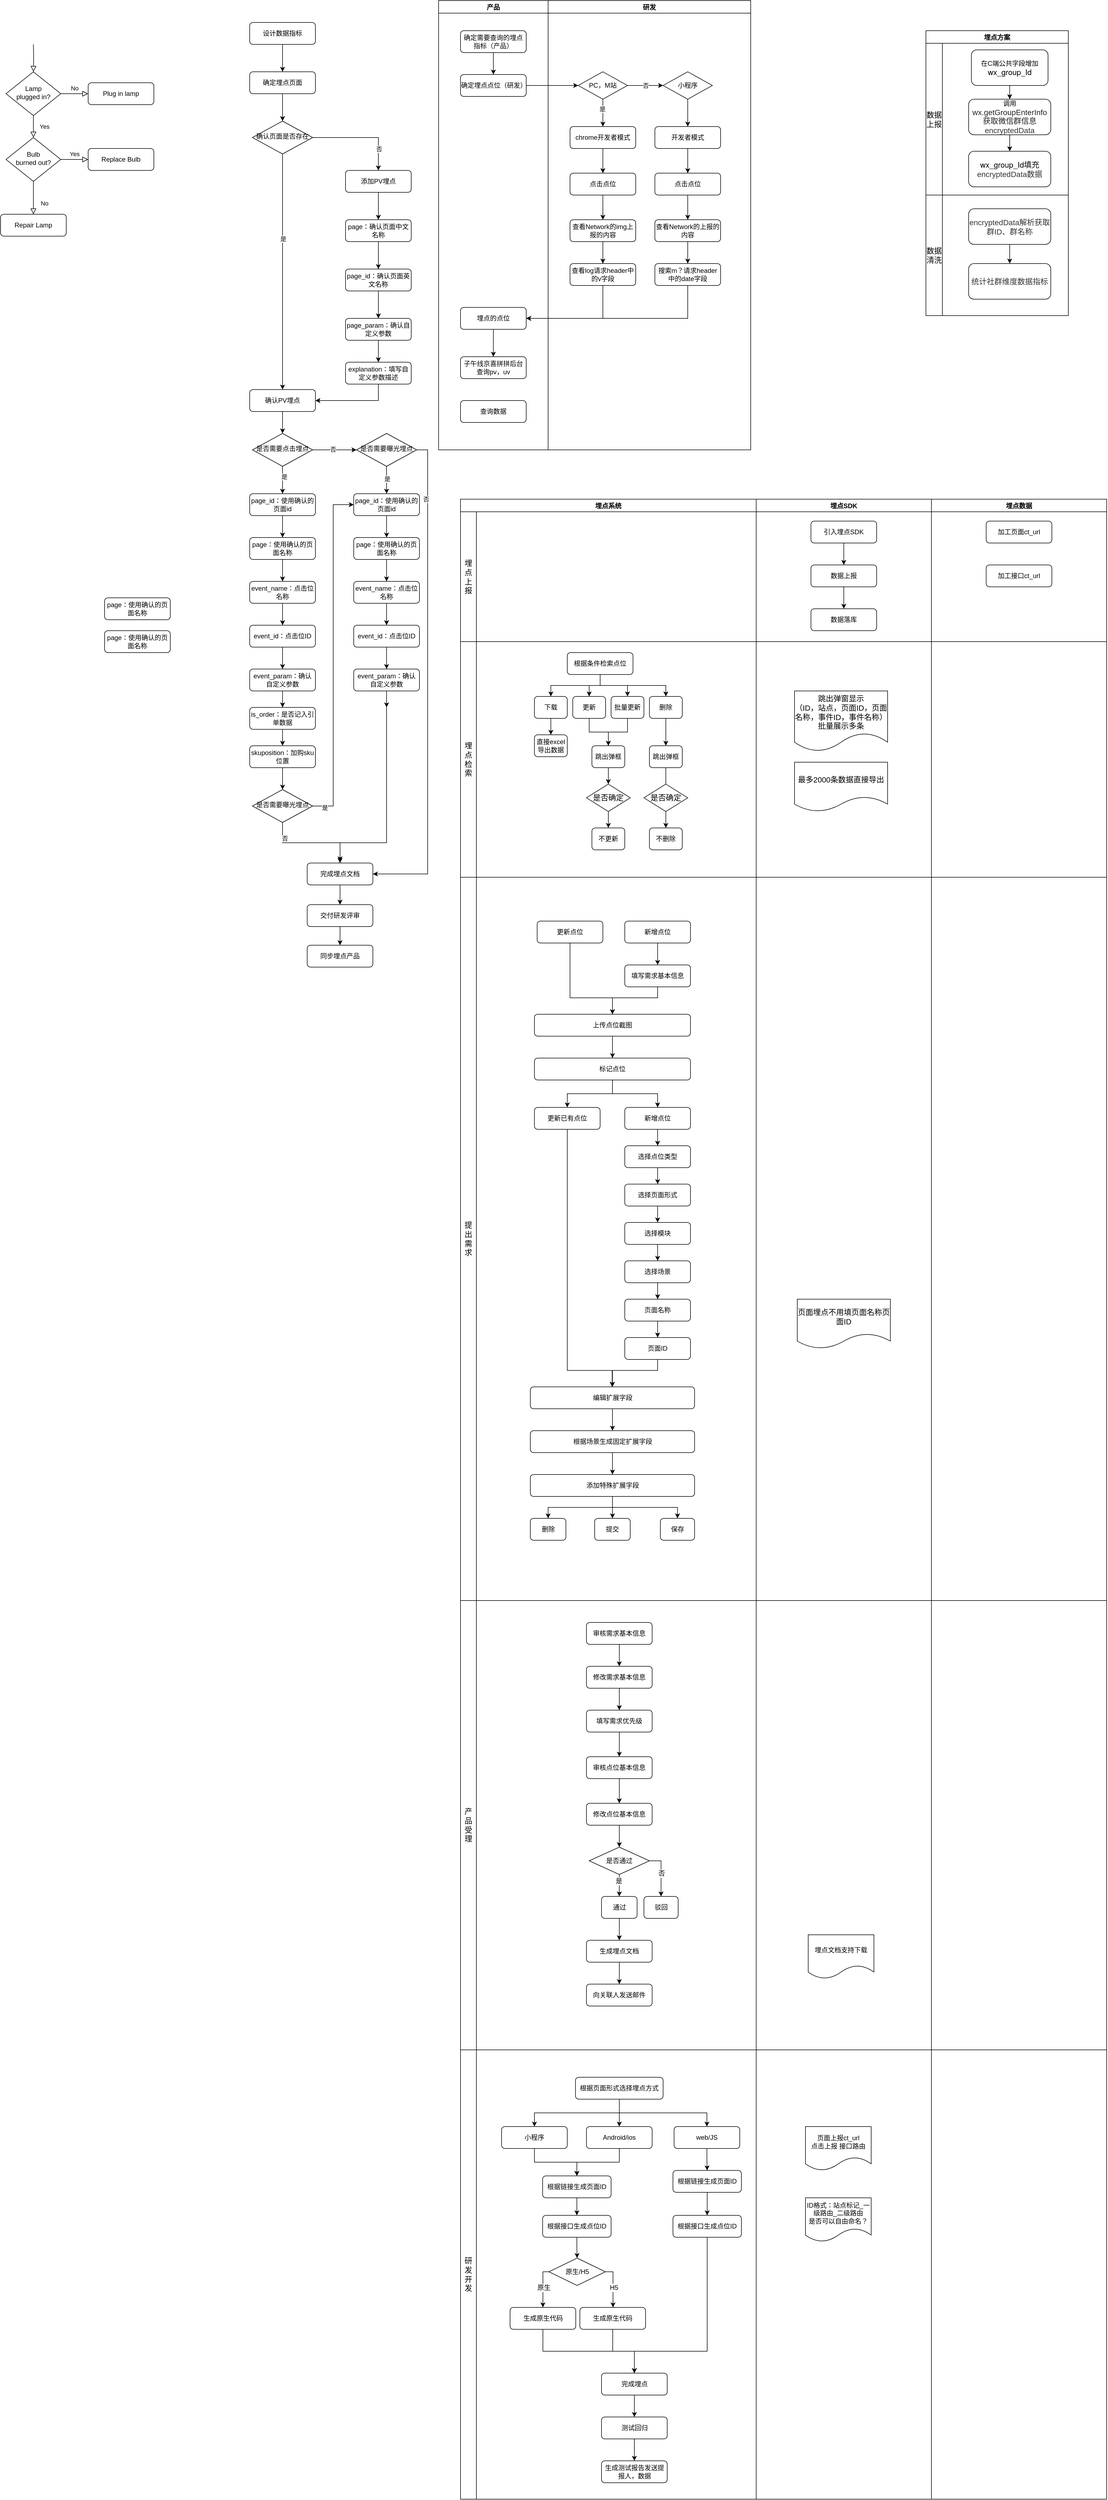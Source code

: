 <mxfile version="15.5.4" type="github">
  <diagram id="C5RBs43oDa-KdzZeNtuy" name="Page-1">
    <mxGraphModel dx="2066" dy="1154" grid="1" gridSize="10" guides="1" tooltips="1" connect="1" arrows="1" fold="1" page="1" pageScale="1" pageWidth="827" pageHeight="1169" math="0" shadow="0">
      <root>
        <mxCell id="WIyWlLk6GJQsqaUBKTNV-0" />
        <mxCell id="WIyWlLk6GJQsqaUBKTNV-1" parent="WIyWlLk6GJQsqaUBKTNV-0" />
        <mxCell id="WIyWlLk6GJQsqaUBKTNV-2" value="" style="rounded=0;html=1;jettySize=auto;orthogonalLoop=1;fontSize=11;endArrow=block;endFill=0;endSize=8;strokeWidth=1;shadow=0;labelBackgroundColor=none;edgeStyle=orthogonalEdgeStyle;" parent="WIyWlLk6GJQsqaUBKTNV-1" target="WIyWlLk6GJQsqaUBKTNV-6" edge="1">
          <mxGeometry relative="1" as="geometry">
            <mxPoint x="360" y="110" as="sourcePoint" />
          </mxGeometry>
        </mxCell>
        <mxCell id="WIyWlLk6GJQsqaUBKTNV-4" value="Yes" style="rounded=0;html=1;jettySize=auto;orthogonalLoop=1;fontSize=11;endArrow=block;endFill=0;endSize=8;strokeWidth=1;shadow=0;labelBackgroundColor=none;edgeStyle=orthogonalEdgeStyle;" parent="WIyWlLk6GJQsqaUBKTNV-1" source="WIyWlLk6GJQsqaUBKTNV-6" target="WIyWlLk6GJQsqaUBKTNV-10" edge="1">
          <mxGeometry y="20" relative="1" as="geometry">
            <mxPoint as="offset" />
          </mxGeometry>
        </mxCell>
        <mxCell id="WIyWlLk6GJQsqaUBKTNV-5" value="No" style="edgeStyle=orthogonalEdgeStyle;rounded=0;html=1;jettySize=auto;orthogonalLoop=1;fontSize=11;endArrow=block;endFill=0;endSize=8;strokeWidth=1;shadow=0;labelBackgroundColor=none;" parent="WIyWlLk6GJQsqaUBKTNV-1" source="WIyWlLk6GJQsqaUBKTNV-6" target="WIyWlLk6GJQsqaUBKTNV-7" edge="1">
          <mxGeometry y="10" relative="1" as="geometry">
            <mxPoint as="offset" />
          </mxGeometry>
        </mxCell>
        <mxCell id="WIyWlLk6GJQsqaUBKTNV-6" value="Lamp&lt;br&gt;plugged in?" style="rhombus;whiteSpace=wrap;html=1;shadow=0;fontFamily=Helvetica;fontSize=12;align=center;strokeWidth=1;spacing=6;spacingTop=-4;" parent="WIyWlLk6GJQsqaUBKTNV-1" vertex="1">
          <mxGeometry x="310" y="160" width="100" height="80" as="geometry" />
        </mxCell>
        <mxCell id="WIyWlLk6GJQsqaUBKTNV-7" value="Plug in lamp" style="rounded=1;whiteSpace=wrap;html=1;fontSize=12;glass=0;strokeWidth=1;shadow=0;" parent="WIyWlLk6GJQsqaUBKTNV-1" vertex="1">
          <mxGeometry x="460" y="180" width="120" height="40" as="geometry" />
        </mxCell>
        <mxCell id="WIyWlLk6GJQsqaUBKTNV-8" value="No" style="rounded=0;html=1;jettySize=auto;orthogonalLoop=1;fontSize=11;endArrow=block;endFill=0;endSize=8;strokeWidth=1;shadow=0;labelBackgroundColor=none;edgeStyle=orthogonalEdgeStyle;" parent="WIyWlLk6GJQsqaUBKTNV-1" source="WIyWlLk6GJQsqaUBKTNV-10" target="WIyWlLk6GJQsqaUBKTNV-11" edge="1">
          <mxGeometry x="0.333" y="20" relative="1" as="geometry">
            <mxPoint as="offset" />
          </mxGeometry>
        </mxCell>
        <mxCell id="WIyWlLk6GJQsqaUBKTNV-9" value="Yes" style="edgeStyle=orthogonalEdgeStyle;rounded=0;html=1;jettySize=auto;orthogonalLoop=1;fontSize=11;endArrow=block;endFill=0;endSize=8;strokeWidth=1;shadow=0;labelBackgroundColor=none;" parent="WIyWlLk6GJQsqaUBKTNV-1" source="WIyWlLk6GJQsqaUBKTNV-10" target="WIyWlLk6GJQsqaUBKTNV-12" edge="1">
          <mxGeometry y="10" relative="1" as="geometry">
            <mxPoint as="offset" />
          </mxGeometry>
        </mxCell>
        <mxCell id="WIyWlLk6GJQsqaUBKTNV-10" value="Bulb&lt;br&gt;burned out?" style="rhombus;whiteSpace=wrap;html=1;shadow=0;fontFamily=Helvetica;fontSize=12;align=center;strokeWidth=1;spacing=6;spacingTop=-4;" parent="WIyWlLk6GJQsqaUBKTNV-1" vertex="1">
          <mxGeometry x="310" y="280" width="100" height="80" as="geometry" />
        </mxCell>
        <mxCell id="WIyWlLk6GJQsqaUBKTNV-11" value="Repair Lamp" style="rounded=1;whiteSpace=wrap;html=1;fontSize=12;glass=0;strokeWidth=1;shadow=0;" parent="WIyWlLk6GJQsqaUBKTNV-1" vertex="1">
          <mxGeometry x="300" y="420" width="120" height="40" as="geometry" />
        </mxCell>
        <mxCell id="WIyWlLk6GJQsqaUBKTNV-12" value="Replace Bulb" style="rounded=1;whiteSpace=wrap;html=1;fontSize=12;glass=0;strokeWidth=1;shadow=0;" parent="WIyWlLk6GJQsqaUBKTNV-1" vertex="1">
          <mxGeometry x="460" y="300" width="120" height="40" as="geometry" />
        </mxCell>
        <mxCell id="Ehcnpz0QYgViYkUAv1cR-3" value="" style="edgeStyle=orthogonalEdgeStyle;rounded=0;orthogonalLoop=1;jettySize=auto;html=1;" parent="WIyWlLk6GJQsqaUBKTNV-1" source="Ehcnpz0QYgViYkUAv1cR-0" target="Ehcnpz0QYgViYkUAv1cR-1" edge="1">
          <mxGeometry relative="1" as="geometry" />
        </mxCell>
        <mxCell id="Ehcnpz0QYgViYkUAv1cR-0" value="设计数据指标" style="rounded=1;whiteSpace=wrap;html=1;fontSize=12;glass=0;strokeWidth=1;shadow=0;" parent="WIyWlLk6GJQsqaUBKTNV-1" vertex="1">
          <mxGeometry x="755" y="70" width="120" height="40" as="geometry" />
        </mxCell>
        <mxCell id="Ehcnpz0QYgViYkUAv1cR-4" value="" style="edgeStyle=orthogonalEdgeStyle;rounded=0;orthogonalLoop=1;jettySize=auto;html=1;" parent="WIyWlLk6GJQsqaUBKTNV-1" source="Ehcnpz0QYgViYkUAv1cR-1" target="Ehcnpz0QYgViYkUAv1cR-2" edge="1">
          <mxGeometry relative="1" as="geometry" />
        </mxCell>
        <mxCell id="Ehcnpz0QYgViYkUAv1cR-1" value="确定埋点页面" style="rounded=1;whiteSpace=wrap;html=1;fontSize=12;glass=0;strokeWidth=1;shadow=0;" parent="WIyWlLk6GJQsqaUBKTNV-1" vertex="1">
          <mxGeometry x="755" y="160" width="120" height="40" as="geometry" />
        </mxCell>
        <mxCell id="Ehcnpz0QYgViYkUAv1cR-7" style="edgeStyle=orthogonalEdgeStyle;rounded=0;orthogonalLoop=1;jettySize=auto;html=1;entryX=0.5;entryY=0;entryDx=0;entryDy=0;" parent="WIyWlLk6GJQsqaUBKTNV-1" source="Ehcnpz0QYgViYkUAv1cR-2" target="Ehcnpz0QYgViYkUAv1cR-5" edge="1">
          <mxGeometry relative="1" as="geometry" />
        </mxCell>
        <mxCell id="Ehcnpz0QYgViYkUAv1cR-9" value="是" style="edgeLabel;html=1;align=center;verticalAlign=middle;resizable=0;points=[];" parent="Ehcnpz0QYgViYkUAv1cR-7" vertex="1" connectable="0">
          <mxGeometry x="-0.28" y="1" relative="1" as="geometry">
            <mxPoint as="offset" />
          </mxGeometry>
        </mxCell>
        <mxCell id="Ehcnpz0QYgViYkUAv1cR-8" style="edgeStyle=orthogonalEdgeStyle;rounded=0;orthogonalLoop=1;jettySize=auto;html=1;entryX=0.5;entryY=0;entryDx=0;entryDy=0;" parent="WIyWlLk6GJQsqaUBKTNV-1" source="Ehcnpz0QYgViYkUAv1cR-2" target="Ehcnpz0QYgViYkUAv1cR-6" edge="1">
          <mxGeometry relative="1" as="geometry" />
        </mxCell>
        <mxCell id="Ehcnpz0QYgViYkUAv1cR-10" value="否" style="edgeLabel;html=1;align=center;verticalAlign=middle;resizable=0;points=[];" parent="Ehcnpz0QYgViYkUAv1cR-8" vertex="1" connectable="0">
          <mxGeometry x="0.56" y="1" relative="1" as="geometry">
            <mxPoint as="offset" />
          </mxGeometry>
        </mxCell>
        <mxCell id="Ehcnpz0QYgViYkUAv1cR-2" value="确认页面是否存在" style="rhombus;whiteSpace=wrap;html=1;shadow=0;fontFamily=Helvetica;fontSize=12;align=center;strokeWidth=1;spacing=6;spacingTop=-4;" parent="WIyWlLk6GJQsqaUBKTNV-1" vertex="1">
          <mxGeometry x="760" y="250" width="110" height="60" as="geometry" />
        </mxCell>
        <mxCell id="Ehcnpz0QYgViYkUAv1cR-27" style="edgeStyle=orthogonalEdgeStyle;rounded=0;orthogonalLoop=1;jettySize=auto;html=1;entryX=0.5;entryY=0;entryDx=0;entryDy=0;" parent="WIyWlLk6GJQsqaUBKTNV-1" source="Ehcnpz0QYgViYkUAv1cR-5" target="Ehcnpz0QYgViYkUAv1cR-25" edge="1">
          <mxGeometry relative="1" as="geometry" />
        </mxCell>
        <mxCell id="Ehcnpz0QYgViYkUAv1cR-5" value="确认PV埋点" style="rounded=1;whiteSpace=wrap;html=1;" parent="WIyWlLk6GJQsqaUBKTNV-1" vertex="1">
          <mxGeometry x="755" y="740" width="120" height="40" as="geometry" />
        </mxCell>
        <mxCell id="Ehcnpz0QYgViYkUAv1cR-12" value="" style="edgeStyle=orthogonalEdgeStyle;rounded=0;orthogonalLoop=1;jettySize=auto;html=1;" parent="WIyWlLk6GJQsqaUBKTNV-1" source="Ehcnpz0QYgViYkUAv1cR-6" target="Ehcnpz0QYgViYkUAv1cR-11" edge="1">
          <mxGeometry relative="1" as="geometry" />
        </mxCell>
        <mxCell id="Ehcnpz0QYgViYkUAv1cR-6" value="添加PV埋点" style="rounded=1;whiteSpace=wrap;html=1;" parent="WIyWlLk6GJQsqaUBKTNV-1" vertex="1">
          <mxGeometry x="930" y="340" width="120" height="40" as="geometry" />
        </mxCell>
        <mxCell id="Ehcnpz0QYgViYkUAv1cR-14" value="" style="edgeStyle=orthogonalEdgeStyle;rounded=0;orthogonalLoop=1;jettySize=auto;html=1;" parent="WIyWlLk6GJQsqaUBKTNV-1" source="Ehcnpz0QYgViYkUAv1cR-11" target="Ehcnpz0QYgViYkUAv1cR-13" edge="1">
          <mxGeometry relative="1" as="geometry" />
        </mxCell>
        <mxCell id="Ehcnpz0QYgViYkUAv1cR-11" value="page：确认页面中文名称" style="rounded=1;whiteSpace=wrap;html=1;" parent="WIyWlLk6GJQsqaUBKTNV-1" vertex="1">
          <mxGeometry x="930" y="430" width="120" height="40" as="geometry" />
        </mxCell>
        <mxCell id="Ehcnpz0QYgViYkUAv1cR-16" value="" style="edgeStyle=orthogonalEdgeStyle;rounded=0;orthogonalLoop=1;jettySize=auto;html=1;" parent="WIyWlLk6GJQsqaUBKTNV-1" source="Ehcnpz0QYgViYkUAv1cR-13" edge="1">
          <mxGeometry relative="1" as="geometry">
            <mxPoint x="990" y="610" as="targetPoint" />
          </mxGeometry>
        </mxCell>
        <mxCell id="Ehcnpz0QYgViYkUAv1cR-13" value="page_id：确认页面英文名称" style="rounded=1;whiteSpace=wrap;html=1;" parent="WIyWlLk6GJQsqaUBKTNV-1" vertex="1">
          <mxGeometry x="930" y="520" width="120" height="40" as="geometry" />
        </mxCell>
        <mxCell id="Ehcnpz0QYgViYkUAv1cR-23" value="" style="edgeStyle=orthogonalEdgeStyle;rounded=0;orthogonalLoop=1;jettySize=auto;html=1;" parent="WIyWlLk6GJQsqaUBKTNV-1" source="Ehcnpz0QYgViYkUAv1cR-18" target="Ehcnpz0QYgViYkUAv1cR-22" edge="1">
          <mxGeometry relative="1" as="geometry" />
        </mxCell>
        <mxCell id="Ehcnpz0QYgViYkUAv1cR-18" value="page_param：确认自定义参数" style="rounded=1;whiteSpace=wrap;html=1;" parent="WIyWlLk6GJQsqaUBKTNV-1" vertex="1">
          <mxGeometry x="930" y="610" width="120" height="40" as="geometry" />
        </mxCell>
        <mxCell id="Ehcnpz0QYgViYkUAv1cR-24" style="edgeStyle=orthogonalEdgeStyle;rounded=0;orthogonalLoop=1;jettySize=auto;html=1;entryX=1;entryY=0.5;entryDx=0;entryDy=0;exitX=0.5;exitY=1;exitDx=0;exitDy=0;" parent="WIyWlLk6GJQsqaUBKTNV-1" source="Ehcnpz0QYgViYkUAv1cR-22" target="Ehcnpz0QYgViYkUAv1cR-5" edge="1">
          <mxGeometry relative="1" as="geometry" />
        </mxCell>
        <mxCell id="Ehcnpz0QYgViYkUAv1cR-22" value="&lt;span style=&quot;text-align: left&quot;&gt;explanation&lt;/span&gt;：填写自定义参数描述" style="rounded=1;whiteSpace=wrap;html=1;" parent="WIyWlLk6GJQsqaUBKTNV-1" vertex="1">
          <mxGeometry x="930" y="690" width="120" height="40" as="geometry" />
        </mxCell>
        <mxCell id="Ehcnpz0QYgViYkUAv1cR-31" style="edgeStyle=orthogonalEdgeStyle;rounded=0;orthogonalLoop=1;jettySize=auto;html=1;" parent="WIyWlLk6GJQsqaUBKTNV-1" source="Ehcnpz0QYgViYkUAv1cR-25" target="Ehcnpz0QYgViYkUAv1cR-30" edge="1">
          <mxGeometry relative="1" as="geometry" />
        </mxCell>
        <mxCell id="Ehcnpz0QYgViYkUAv1cR-34" value="否" style="edgeLabel;html=1;align=center;verticalAlign=middle;resizable=0;points=[];" parent="Ehcnpz0QYgViYkUAv1cR-31" vertex="1" connectable="0">
          <mxGeometry x="-0.075" y="1" relative="1" as="geometry">
            <mxPoint as="offset" />
          </mxGeometry>
        </mxCell>
        <mxCell id="Ehcnpz0QYgViYkUAv1cR-32" style="edgeStyle=orthogonalEdgeStyle;rounded=0;orthogonalLoop=1;jettySize=auto;html=1;entryX=0.5;entryY=0;entryDx=0;entryDy=0;" parent="WIyWlLk6GJQsqaUBKTNV-1" source="Ehcnpz0QYgViYkUAv1cR-25" target="Ehcnpz0QYgViYkUAv1cR-29" edge="1">
          <mxGeometry relative="1" as="geometry" />
        </mxCell>
        <mxCell id="Ehcnpz0QYgViYkUAv1cR-33" value="是" style="edgeLabel;html=1;align=center;verticalAlign=middle;resizable=0;points=[];" parent="Ehcnpz0QYgViYkUAv1cR-32" vertex="1" connectable="0">
          <mxGeometry x="-0.24" y="3" relative="1" as="geometry">
            <mxPoint as="offset" />
          </mxGeometry>
        </mxCell>
        <mxCell id="Ehcnpz0QYgViYkUAv1cR-25" value="是否需要点击埋点" style="rhombus;whiteSpace=wrap;html=1;shadow=0;fontFamily=Helvetica;fontSize=12;align=center;strokeWidth=1;spacing=6;spacingTop=-4;" parent="WIyWlLk6GJQsqaUBKTNV-1" vertex="1">
          <mxGeometry x="760" y="820" width="110" height="60" as="geometry" />
        </mxCell>
        <mxCell id="Ehcnpz0QYgViYkUAv1cR-37" value="" style="edgeStyle=orthogonalEdgeStyle;rounded=0;orthogonalLoop=1;jettySize=auto;html=1;" parent="WIyWlLk6GJQsqaUBKTNV-1" source="Ehcnpz0QYgViYkUAv1cR-29" target="Ehcnpz0QYgViYkUAv1cR-36" edge="1">
          <mxGeometry relative="1" as="geometry" />
        </mxCell>
        <mxCell id="Ehcnpz0QYgViYkUAv1cR-29" value="page_id：使用确认的页面id" style="rounded=1;whiteSpace=wrap;html=1;" parent="WIyWlLk6GJQsqaUBKTNV-1" vertex="1">
          <mxGeometry x="755" y="930" width="120" height="40" as="geometry" />
        </mxCell>
        <mxCell id="Ehcnpz0QYgViYkUAv1cR-68" value="" style="edgeStyle=orthogonalEdgeStyle;rounded=0;orthogonalLoop=1;jettySize=auto;html=1;" parent="WIyWlLk6GJQsqaUBKTNV-1" source="Ehcnpz0QYgViYkUAv1cR-30" target="Ehcnpz0QYgViYkUAv1cR-56" edge="1">
          <mxGeometry relative="1" as="geometry" />
        </mxCell>
        <mxCell id="Ehcnpz0QYgViYkUAv1cR-73" value="是" style="edgeLabel;html=1;align=center;verticalAlign=middle;resizable=0;points=[];" parent="Ehcnpz0QYgViYkUAv1cR-68" vertex="1" connectable="0">
          <mxGeometry x="-0.08" y="1" relative="1" as="geometry">
            <mxPoint as="offset" />
          </mxGeometry>
        </mxCell>
        <mxCell id="Ehcnpz0QYgViYkUAv1cR-72" style="edgeStyle=orthogonalEdgeStyle;rounded=0;orthogonalLoop=1;jettySize=auto;html=1;entryX=1;entryY=0.5;entryDx=0;entryDy=0;exitX=1;exitY=0.5;exitDx=0;exitDy=0;" parent="WIyWlLk6GJQsqaUBKTNV-1" source="Ehcnpz0QYgViYkUAv1cR-30" target="Ehcnpz0QYgViYkUAv1cR-35" edge="1">
          <mxGeometry relative="1" as="geometry" />
        </mxCell>
        <mxCell id="Ehcnpz0QYgViYkUAv1cR-74" value="否" style="edgeLabel;html=1;align=center;verticalAlign=middle;resizable=0;points=[];" parent="Ehcnpz0QYgViYkUAv1cR-72" vertex="1" connectable="0">
          <mxGeometry x="-0.754" y="-3" relative="1" as="geometry">
            <mxPoint as="offset" />
          </mxGeometry>
        </mxCell>
        <mxCell id="Ehcnpz0QYgViYkUAv1cR-30" value="是否需要曝光埋点" style="rhombus;whiteSpace=wrap;html=1;shadow=0;fontFamily=Helvetica;fontSize=12;align=center;strokeWidth=1;spacing=6;spacingTop=-4;" parent="WIyWlLk6GJQsqaUBKTNV-1" vertex="1">
          <mxGeometry x="950" y="820" width="110" height="60" as="geometry" />
        </mxCell>
        <mxCell id="Ehcnpz0QYgViYkUAv1cR-83" value="" style="edgeStyle=orthogonalEdgeStyle;rounded=0;orthogonalLoop=1;jettySize=auto;html=1;" parent="WIyWlLk6GJQsqaUBKTNV-1" source="Ehcnpz0QYgViYkUAv1cR-35" target="Ehcnpz0QYgViYkUAv1cR-82" edge="1">
          <mxGeometry relative="1" as="geometry" />
        </mxCell>
        <mxCell id="Ehcnpz0QYgViYkUAv1cR-35" value="完成埋点文档" style="rounded=1;whiteSpace=wrap;html=1;" parent="WIyWlLk6GJQsqaUBKTNV-1" vertex="1">
          <mxGeometry x="860" y="1604" width="120" height="40" as="geometry" />
        </mxCell>
        <mxCell id="Ehcnpz0QYgViYkUAv1cR-41" value="" style="edgeStyle=orthogonalEdgeStyle;rounded=0;orthogonalLoop=1;jettySize=auto;html=1;" parent="WIyWlLk6GJQsqaUBKTNV-1" source="Ehcnpz0QYgViYkUAv1cR-36" target="Ehcnpz0QYgViYkUAv1cR-40" edge="1">
          <mxGeometry relative="1" as="geometry" />
        </mxCell>
        <mxCell id="Ehcnpz0QYgViYkUAv1cR-36" value="page：使用确认的页面名称" style="rounded=1;whiteSpace=wrap;html=1;" parent="WIyWlLk6GJQsqaUBKTNV-1" vertex="1">
          <mxGeometry x="755" y="1010" width="120" height="40" as="geometry" />
        </mxCell>
        <mxCell id="Ehcnpz0QYgViYkUAv1cR-38" value="page：使用确认的页面名称" style="rounded=1;whiteSpace=wrap;html=1;" parent="WIyWlLk6GJQsqaUBKTNV-1" vertex="1">
          <mxGeometry x="490" y="1120" width="120" height="40" as="geometry" />
        </mxCell>
        <mxCell id="Ehcnpz0QYgViYkUAv1cR-39" value="page：使用确认的页面名称" style="rounded=1;whiteSpace=wrap;html=1;" parent="WIyWlLk6GJQsqaUBKTNV-1" vertex="1">
          <mxGeometry x="490" y="1180" width="120" height="40" as="geometry" />
        </mxCell>
        <mxCell id="Ehcnpz0QYgViYkUAv1cR-43" value="" style="edgeStyle=orthogonalEdgeStyle;rounded=0;orthogonalLoop=1;jettySize=auto;html=1;" parent="WIyWlLk6GJQsqaUBKTNV-1" source="Ehcnpz0QYgViYkUAv1cR-40" target="Ehcnpz0QYgViYkUAv1cR-42" edge="1">
          <mxGeometry relative="1" as="geometry" />
        </mxCell>
        <mxCell id="Ehcnpz0QYgViYkUAv1cR-40" value="event_name：点击位名称" style="rounded=1;whiteSpace=wrap;html=1;" parent="WIyWlLk6GJQsqaUBKTNV-1" vertex="1">
          <mxGeometry x="755" y="1090" width="120" height="40" as="geometry" />
        </mxCell>
        <mxCell id="Ehcnpz0QYgViYkUAv1cR-45" value="" style="edgeStyle=orthogonalEdgeStyle;rounded=0;orthogonalLoop=1;jettySize=auto;html=1;" parent="WIyWlLk6GJQsqaUBKTNV-1" source="Ehcnpz0QYgViYkUAv1cR-42" edge="1">
          <mxGeometry relative="1" as="geometry">
            <mxPoint x="815" y="1250" as="targetPoint" />
          </mxGeometry>
        </mxCell>
        <mxCell id="Ehcnpz0QYgViYkUAv1cR-42" value="event_id：点击位ID" style="rounded=1;whiteSpace=wrap;html=1;" parent="WIyWlLk6GJQsqaUBKTNV-1" vertex="1">
          <mxGeometry x="755" y="1170" width="120" height="40" as="geometry" />
        </mxCell>
        <mxCell id="Ehcnpz0QYgViYkUAv1cR-50" value="" style="edgeStyle=orthogonalEdgeStyle;rounded=0;orthogonalLoop=1;jettySize=auto;html=1;" parent="WIyWlLk6GJQsqaUBKTNV-1" source="Ehcnpz0QYgViYkUAv1cR-51" target="Ehcnpz0QYgViYkUAv1cR-52" edge="1">
          <mxGeometry relative="1" as="geometry" />
        </mxCell>
        <mxCell id="Ehcnpz0QYgViYkUAv1cR-51" value="is_order：是否记入引单数据" style="rounded=1;whiteSpace=wrap;html=1;" parent="WIyWlLk6GJQsqaUBKTNV-1" vertex="1">
          <mxGeometry x="755" y="1320" width="120" height="40" as="geometry" />
        </mxCell>
        <mxCell id="Ehcnpz0QYgViYkUAv1cR-76" value="" style="edgeStyle=orthogonalEdgeStyle;rounded=0;orthogonalLoop=1;jettySize=auto;html=1;" parent="WIyWlLk6GJQsqaUBKTNV-1" source="Ehcnpz0QYgViYkUAv1cR-52" target="Ehcnpz0QYgViYkUAv1cR-75" edge="1">
          <mxGeometry relative="1" as="geometry" />
        </mxCell>
        <mxCell id="Ehcnpz0QYgViYkUAv1cR-52" value="skuposition：加购sku位置" style="rounded=1;whiteSpace=wrap;html=1;" parent="WIyWlLk6GJQsqaUBKTNV-1" vertex="1">
          <mxGeometry x="755" y="1390" width="120" height="40" as="geometry" />
        </mxCell>
        <mxCell id="Ehcnpz0QYgViYkUAv1cR-54" value="" style="edgeStyle=orthogonalEdgeStyle;rounded=0;orthogonalLoop=1;jettySize=auto;html=1;" parent="WIyWlLk6GJQsqaUBKTNV-1" source="Ehcnpz0QYgViYkUAv1cR-53" target="Ehcnpz0QYgViYkUAv1cR-51" edge="1">
          <mxGeometry relative="1" as="geometry" />
        </mxCell>
        <mxCell id="Ehcnpz0QYgViYkUAv1cR-53" value="event_param：确认自定义参数" style="rounded=1;whiteSpace=wrap;html=1;" parent="WIyWlLk6GJQsqaUBKTNV-1" vertex="1">
          <mxGeometry x="755" y="1250" width="120" height="40" as="geometry" />
        </mxCell>
        <mxCell id="Ehcnpz0QYgViYkUAv1cR-55" value="" style="edgeStyle=orthogonalEdgeStyle;rounded=0;orthogonalLoop=1;jettySize=auto;html=1;" parent="WIyWlLk6GJQsqaUBKTNV-1" source="Ehcnpz0QYgViYkUAv1cR-56" target="Ehcnpz0QYgViYkUAv1cR-58" edge="1">
          <mxGeometry relative="1" as="geometry" />
        </mxCell>
        <mxCell id="Ehcnpz0QYgViYkUAv1cR-56" value="page_id：使用确认的页面id" style="rounded=1;whiteSpace=wrap;html=1;" parent="WIyWlLk6GJQsqaUBKTNV-1" vertex="1">
          <mxGeometry x="945" y="930" width="120" height="40" as="geometry" />
        </mxCell>
        <mxCell id="Ehcnpz0QYgViYkUAv1cR-57" value="" style="edgeStyle=orthogonalEdgeStyle;rounded=0;orthogonalLoop=1;jettySize=auto;html=1;" parent="WIyWlLk6GJQsqaUBKTNV-1" source="Ehcnpz0QYgViYkUAv1cR-58" target="Ehcnpz0QYgViYkUAv1cR-60" edge="1">
          <mxGeometry relative="1" as="geometry" />
        </mxCell>
        <mxCell id="Ehcnpz0QYgViYkUAv1cR-58" value="page：使用确认的页面名称" style="rounded=1;whiteSpace=wrap;html=1;" parent="WIyWlLk6GJQsqaUBKTNV-1" vertex="1">
          <mxGeometry x="945" y="1010" width="120" height="40" as="geometry" />
        </mxCell>
        <mxCell id="Ehcnpz0QYgViYkUAv1cR-59" value="" style="edgeStyle=orthogonalEdgeStyle;rounded=0;orthogonalLoop=1;jettySize=auto;html=1;" parent="WIyWlLk6GJQsqaUBKTNV-1" source="Ehcnpz0QYgViYkUAv1cR-60" target="Ehcnpz0QYgViYkUAv1cR-62" edge="1">
          <mxGeometry relative="1" as="geometry" />
        </mxCell>
        <mxCell id="Ehcnpz0QYgViYkUAv1cR-60" value="event_name：点击位名称" style="rounded=1;whiteSpace=wrap;html=1;" parent="WIyWlLk6GJQsqaUBKTNV-1" vertex="1">
          <mxGeometry x="945" y="1090" width="120" height="40" as="geometry" />
        </mxCell>
        <mxCell id="Ehcnpz0QYgViYkUAv1cR-61" value="" style="edgeStyle=orthogonalEdgeStyle;rounded=0;orthogonalLoop=1;jettySize=auto;html=1;" parent="WIyWlLk6GJQsqaUBKTNV-1" source="Ehcnpz0QYgViYkUAv1cR-62" edge="1">
          <mxGeometry relative="1" as="geometry">
            <mxPoint x="1005" y="1250" as="targetPoint" />
          </mxGeometry>
        </mxCell>
        <mxCell id="Ehcnpz0QYgViYkUAv1cR-62" value="event_id：点击位ID" style="rounded=1;whiteSpace=wrap;html=1;" parent="WIyWlLk6GJQsqaUBKTNV-1" vertex="1">
          <mxGeometry x="945" y="1170" width="120" height="40" as="geometry" />
        </mxCell>
        <mxCell id="Ehcnpz0QYgViYkUAv1cR-66" value="" style="edgeStyle=orthogonalEdgeStyle;rounded=0;orthogonalLoop=1;jettySize=auto;html=1;" parent="WIyWlLk6GJQsqaUBKTNV-1" source="Ehcnpz0QYgViYkUAv1cR-67" edge="1">
          <mxGeometry relative="1" as="geometry">
            <mxPoint x="1005" y="1320" as="targetPoint" />
          </mxGeometry>
        </mxCell>
        <mxCell id="Ehcnpz0QYgViYkUAv1cR-81" style="edgeStyle=orthogonalEdgeStyle;rounded=0;orthogonalLoop=1;jettySize=auto;html=1;entryX=0.5;entryY=0;entryDx=0;entryDy=0;" parent="WIyWlLk6GJQsqaUBKTNV-1" edge="1">
          <mxGeometry relative="1" as="geometry">
            <mxPoint x="1005" y="1287" as="sourcePoint" />
            <mxPoint x="920" y="1601" as="targetPoint" />
            <Array as="points">
              <mxPoint x="1005" y="1567" />
              <mxPoint x="920" y="1567" />
            </Array>
          </mxGeometry>
        </mxCell>
        <mxCell id="Ehcnpz0QYgViYkUAv1cR-67" value="event_param：确认自定义参数" style="rounded=1;whiteSpace=wrap;html=1;" parent="WIyWlLk6GJQsqaUBKTNV-1" vertex="1">
          <mxGeometry x="945" y="1250" width="120" height="40" as="geometry" />
        </mxCell>
        <mxCell id="Ehcnpz0QYgViYkUAv1cR-77" style="edgeStyle=orthogonalEdgeStyle;rounded=0;orthogonalLoop=1;jettySize=auto;html=1;entryX=0;entryY=0.5;entryDx=0;entryDy=0;" parent="WIyWlLk6GJQsqaUBKTNV-1" source="Ehcnpz0QYgViYkUAv1cR-75" target="Ehcnpz0QYgViYkUAv1cR-56" edge="1">
          <mxGeometry relative="1" as="geometry" />
        </mxCell>
        <mxCell id="Ehcnpz0QYgViYkUAv1cR-80" value="是" style="edgeLabel;html=1;align=center;verticalAlign=middle;resizable=0;points=[];" parent="Ehcnpz0QYgViYkUAv1cR-77" vertex="1" connectable="0">
          <mxGeometry x="-0.93" y="-3" relative="1" as="geometry">
            <mxPoint as="offset" />
          </mxGeometry>
        </mxCell>
        <mxCell id="Ehcnpz0QYgViYkUAv1cR-78" style="edgeStyle=orthogonalEdgeStyle;rounded=0;orthogonalLoop=1;jettySize=auto;html=1;entryX=0.5;entryY=0;entryDx=0;entryDy=0;" parent="WIyWlLk6GJQsqaUBKTNV-1" source="Ehcnpz0QYgViYkUAv1cR-75" target="Ehcnpz0QYgViYkUAv1cR-35" edge="1">
          <mxGeometry relative="1" as="geometry" />
        </mxCell>
        <mxCell id="Ehcnpz0QYgViYkUAv1cR-79" value="否" style="edgeLabel;html=1;align=center;verticalAlign=middle;resizable=0;points=[];" parent="Ehcnpz0QYgViYkUAv1cR-78" vertex="1" connectable="0">
          <mxGeometry x="-0.675" y="4" relative="1" as="geometry">
            <mxPoint as="offset" />
          </mxGeometry>
        </mxCell>
        <mxCell id="Ehcnpz0QYgViYkUAv1cR-75" value="是否需要曝光埋点" style="rhombus;whiteSpace=wrap;html=1;shadow=0;fontFamily=Helvetica;fontSize=12;align=center;strokeWidth=1;spacing=6;spacingTop=-4;" parent="WIyWlLk6GJQsqaUBKTNV-1" vertex="1">
          <mxGeometry x="760" y="1470" width="110" height="60" as="geometry" />
        </mxCell>
        <mxCell id="Ehcnpz0QYgViYkUAv1cR-85" value="" style="edgeStyle=orthogonalEdgeStyle;rounded=0;orthogonalLoop=1;jettySize=auto;html=1;" parent="WIyWlLk6GJQsqaUBKTNV-1" source="Ehcnpz0QYgViYkUAv1cR-82" target="Ehcnpz0QYgViYkUAv1cR-84" edge="1">
          <mxGeometry relative="1" as="geometry" />
        </mxCell>
        <mxCell id="Ehcnpz0QYgViYkUAv1cR-82" value="交付研发评审" style="rounded=1;whiteSpace=wrap;html=1;" parent="WIyWlLk6GJQsqaUBKTNV-1" vertex="1">
          <mxGeometry x="860" y="1680" width="120" height="40" as="geometry" />
        </mxCell>
        <mxCell id="Ehcnpz0QYgViYkUAv1cR-84" value="同步埋点产品" style="rounded=1;whiteSpace=wrap;html=1;" parent="WIyWlLk6GJQsqaUBKTNV-1" vertex="1">
          <mxGeometry x="860" y="1754" width="120" height="40" as="geometry" />
        </mxCell>
        <mxCell id="6Etbs40CvCBS5D00gBuw-4" value="产品" style="swimlane;" vertex="1" parent="WIyWlLk6GJQsqaUBKTNV-1">
          <mxGeometry x="1100" y="30" width="200" height="820" as="geometry" />
        </mxCell>
        <mxCell id="6Etbs40CvCBS5D00gBuw-0" value="确定需要查询的埋点指标（产品）" style="rounded=1;whiteSpace=wrap;html=1;fontSize=12;glass=0;strokeWidth=1;shadow=0;" vertex="1" parent="6Etbs40CvCBS5D00gBuw-4">
          <mxGeometry x="40" y="55" width="120" height="40" as="geometry" />
        </mxCell>
        <mxCell id="6Etbs40CvCBS5D00gBuw-1" value="确定埋点点位（研发）" style="rounded=1;whiteSpace=wrap;html=1;fontSize=12;glass=0;strokeWidth=1;shadow=0;" vertex="1" parent="6Etbs40CvCBS5D00gBuw-4">
          <mxGeometry x="40" y="135" width="120" height="40" as="geometry" />
        </mxCell>
        <mxCell id="6Etbs40CvCBS5D00gBuw-2" value="" style="edgeStyle=orthogonalEdgeStyle;rounded=0;orthogonalLoop=1;jettySize=auto;html=1;" edge="1" parent="6Etbs40CvCBS5D00gBuw-4" source="6Etbs40CvCBS5D00gBuw-0" target="6Etbs40CvCBS5D00gBuw-1">
          <mxGeometry relative="1" as="geometry" />
        </mxCell>
        <mxCell id="6Etbs40CvCBS5D00gBuw-37" value="" style="edgeStyle=orthogonalEdgeStyle;rounded=0;orthogonalLoop=1;jettySize=auto;html=1;" edge="1" parent="6Etbs40CvCBS5D00gBuw-4" source="6Etbs40CvCBS5D00gBuw-14" target="6Etbs40CvCBS5D00gBuw-36">
          <mxGeometry relative="1" as="geometry" />
        </mxCell>
        <mxCell id="6Etbs40CvCBS5D00gBuw-14" value="埋点的点位" style="rounded=1;whiteSpace=wrap;html=1;fontSize=12;glass=0;strokeWidth=1;shadow=0;" vertex="1" parent="6Etbs40CvCBS5D00gBuw-4">
          <mxGeometry x="40" y="560" width="120" height="40" as="geometry" />
        </mxCell>
        <mxCell id="6Etbs40CvCBS5D00gBuw-36" value="子午线京喜拼拼后台查询pv，uv" style="rounded=1;whiteSpace=wrap;html=1;fontSize=12;glass=0;strokeWidth=1;shadow=0;" vertex="1" parent="6Etbs40CvCBS5D00gBuw-4">
          <mxGeometry x="40" y="650" width="120" height="40" as="geometry" />
        </mxCell>
        <mxCell id="6Etbs40CvCBS5D00gBuw-38" value="查询数据" style="rounded=1;whiteSpace=wrap;html=1;fontSize=12;glass=0;strokeWidth=1;shadow=0;" vertex="1" parent="6Etbs40CvCBS5D00gBuw-4">
          <mxGeometry x="40" y="730" width="120" height="40" as="geometry" />
        </mxCell>
        <mxCell id="6Etbs40CvCBS5D00gBuw-5" value="研发" style="swimlane;" vertex="1" parent="WIyWlLk6GJQsqaUBKTNV-1">
          <mxGeometry x="1300" y="30" width="370" height="820" as="geometry" />
        </mxCell>
        <mxCell id="6Etbs40CvCBS5D00gBuw-9" value="" style="edgeStyle=orthogonalEdgeStyle;rounded=0;orthogonalLoop=1;jettySize=auto;html=1;" edge="1" parent="6Etbs40CvCBS5D00gBuw-5" source="6Etbs40CvCBS5D00gBuw-6" target="6Etbs40CvCBS5D00gBuw-8">
          <mxGeometry relative="1" as="geometry" />
        </mxCell>
        <mxCell id="6Etbs40CvCBS5D00gBuw-6" value="chrome开发者模式" style="rounded=1;whiteSpace=wrap;html=1;fontSize=12;glass=0;strokeWidth=1;shadow=0;" vertex="1" parent="6Etbs40CvCBS5D00gBuw-5">
          <mxGeometry x="40" y="230" width="120" height="40" as="geometry" />
        </mxCell>
        <mxCell id="6Etbs40CvCBS5D00gBuw-11" value="" style="edgeStyle=orthogonalEdgeStyle;rounded=0;orthogonalLoop=1;jettySize=auto;html=1;" edge="1" parent="6Etbs40CvCBS5D00gBuw-5" source="6Etbs40CvCBS5D00gBuw-8" target="6Etbs40CvCBS5D00gBuw-10">
          <mxGeometry relative="1" as="geometry" />
        </mxCell>
        <mxCell id="6Etbs40CvCBS5D00gBuw-8" value="点击点位" style="rounded=1;whiteSpace=wrap;html=1;fontSize=12;glass=0;strokeWidth=1;shadow=0;" vertex="1" parent="6Etbs40CvCBS5D00gBuw-5">
          <mxGeometry x="40" y="315" width="120" height="40" as="geometry" />
        </mxCell>
        <mxCell id="6Etbs40CvCBS5D00gBuw-13" value="" style="edgeStyle=orthogonalEdgeStyle;rounded=0;orthogonalLoop=1;jettySize=auto;html=1;" edge="1" parent="6Etbs40CvCBS5D00gBuw-5" source="6Etbs40CvCBS5D00gBuw-10" target="6Etbs40CvCBS5D00gBuw-12">
          <mxGeometry relative="1" as="geometry" />
        </mxCell>
        <mxCell id="6Etbs40CvCBS5D00gBuw-10" value="查看Network的img上报的内容" style="rounded=1;whiteSpace=wrap;html=1;fontSize=12;glass=0;strokeWidth=1;shadow=0;" vertex="1" parent="6Etbs40CvCBS5D00gBuw-5">
          <mxGeometry x="40" y="400" width="120" height="40" as="geometry" />
        </mxCell>
        <mxCell id="6Etbs40CvCBS5D00gBuw-12" value="查看log请求header中的v字段" style="rounded=1;whiteSpace=wrap;html=1;fontSize=12;glass=0;strokeWidth=1;shadow=0;" vertex="1" parent="6Etbs40CvCBS5D00gBuw-5">
          <mxGeometry x="40" y="480" width="120" height="40" as="geometry" />
        </mxCell>
        <mxCell id="6Etbs40CvCBS5D00gBuw-19" style="edgeStyle=orthogonalEdgeStyle;rounded=0;orthogonalLoop=1;jettySize=auto;html=1;entryX=0.5;entryY=0;entryDx=0;entryDy=0;" edge="1" parent="6Etbs40CvCBS5D00gBuw-5" source="6Etbs40CvCBS5D00gBuw-17" target="6Etbs40CvCBS5D00gBuw-6">
          <mxGeometry relative="1" as="geometry" />
        </mxCell>
        <mxCell id="6Etbs40CvCBS5D00gBuw-22" value="是" style="edgeLabel;html=1;align=center;verticalAlign=middle;resizable=0;points=[];" vertex="1" connectable="0" parent="6Etbs40CvCBS5D00gBuw-19">
          <mxGeometry x="-0.28" y="-1" relative="1" as="geometry">
            <mxPoint as="offset" />
          </mxGeometry>
        </mxCell>
        <mxCell id="6Etbs40CvCBS5D00gBuw-23" value="否" style="edgeStyle=orthogonalEdgeStyle;rounded=0;orthogonalLoop=1;jettySize=auto;html=1;entryX=0;entryY=0.5;entryDx=0;entryDy=0;" edge="1" parent="6Etbs40CvCBS5D00gBuw-5" source="6Etbs40CvCBS5D00gBuw-17" target="6Etbs40CvCBS5D00gBuw-21">
          <mxGeometry relative="1" as="geometry" />
        </mxCell>
        <mxCell id="6Etbs40CvCBS5D00gBuw-17" value="PC，M站" style="rhombus;whiteSpace=wrap;html=1;" vertex="1" parent="6Etbs40CvCBS5D00gBuw-5">
          <mxGeometry x="55" y="130" width="90" height="50" as="geometry" />
        </mxCell>
        <mxCell id="6Etbs40CvCBS5D00gBuw-33" value="" style="edgeStyle=orthogonalEdgeStyle;rounded=0;orthogonalLoop=1;jettySize=auto;html=1;" edge="1" parent="6Etbs40CvCBS5D00gBuw-5" source="6Etbs40CvCBS5D00gBuw-21" target="6Etbs40CvCBS5D00gBuw-27">
          <mxGeometry relative="1" as="geometry" />
        </mxCell>
        <mxCell id="6Etbs40CvCBS5D00gBuw-21" value="小程序" style="rhombus;whiteSpace=wrap;html=1;" vertex="1" parent="6Etbs40CvCBS5D00gBuw-5">
          <mxGeometry x="210" y="130" width="90" height="50" as="geometry" />
        </mxCell>
        <mxCell id="6Etbs40CvCBS5D00gBuw-27" value="开发者模式" style="rounded=1;whiteSpace=wrap;html=1;fontSize=12;glass=0;strokeWidth=1;shadow=0;" vertex="1" parent="6Etbs40CvCBS5D00gBuw-5">
          <mxGeometry x="195" y="230" width="120" height="40" as="geometry" />
        </mxCell>
        <mxCell id="6Etbs40CvCBS5D00gBuw-29" value="点击点位" style="rounded=1;whiteSpace=wrap;html=1;fontSize=12;glass=0;strokeWidth=1;shadow=0;" vertex="1" parent="6Etbs40CvCBS5D00gBuw-5">
          <mxGeometry x="195" y="315" width="120" height="40" as="geometry" />
        </mxCell>
        <mxCell id="6Etbs40CvCBS5D00gBuw-26" value="" style="edgeStyle=orthogonalEdgeStyle;rounded=0;orthogonalLoop=1;jettySize=auto;html=1;" edge="1" parent="6Etbs40CvCBS5D00gBuw-5" source="6Etbs40CvCBS5D00gBuw-27" target="6Etbs40CvCBS5D00gBuw-29">
          <mxGeometry relative="1" as="geometry" />
        </mxCell>
        <mxCell id="6Etbs40CvCBS5D00gBuw-31" value="查看Network的上报的内容" style="rounded=1;whiteSpace=wrap;html=1;fontSize=12;glass=0;strokeWidth=1;shadow=0;" vertex="1" parent="6Etbs40CvCBS5D00gBuw-5">
          <mxGeometry x="195" y="400" width="120" height="40" as="geometry" />
        </mxCell>
        <mxCell id="6Etbs40CvCBS5D00gBuw-28" value="" style="edgeStyle=orthogonalEdgeStyle;rounded=0;orthogonalLoop=1;jettySize=auto;html=1;" edge="1" parent="6Etbs40CvCBS5D00gBuw-5" source="6Etbs40CvCBS5D00gBuw-29" target="6Etbs40CvCBS5D00gBuw-31">
          <mxGeometry relative="1" as="geometry" />
        </mxCell>
        <mxCell id="6Etbs40CvCBS5D00gBuw-32" value="搜索m？请求header中的date字段" style="rounded=1;whiteSpace=wrap;html=1;fontSize=12;glass=0;strokeWidth=1;shadow=0;" vertex="1" parent="6Etbs40CvCBS5D00gBuw-5">
          <mxGeometry x="195" y="480" width="120" height="40" as="geometry" />
        </mxCell>
        <mxCell id="6Etbs40CvCBS5D00gBuw-30" value="" style="edgeStyle=orthogonalEdgeStyle;rounded=0;orthogonalLoop=1;jettySize=auto;html=1;" edge="1" parent="6Etbs40CvCBS5D00gBuw-5" source="6Etbs40CvCBS5D00gBuw-31" target="6Etbs40CvCBS5D00gBuw-32">
          <mxGeometry relative="1" as="geometry" />
        </mxCell>
        <mxCell id="6Etbs40CvCBS5D00gBuw-20" style="edgeStyle=orthogonalEdgeStyle;rounded=0;orthogonalLoop=1;jettySize=auto;html=1;entryX=0;entryY=0.5;entryDx=0;entryDy=0;" edge="1" parent="WIyWlLk6GJQsqaUBKTNV-1" source="6Etbs40CvCBS5D00gBuw-1" target="6Etbs40CvCBS5D00gBuw-17">
          <mxGeometry relative="1" as="geometry" />
        </mxCell>
        <mxCell id="6Etbs40CvCBS5D00gBuw-34" style="edgeStyle=orthogonalEdgeStyle;rounded=0;orthogonalLoop=1;jettySize=auto;html=1;entryX=1;entryY=0.5;entryDx=0;entryDy=0;exitX=0.5;exitY=1;exitDx=0;exitDy=0;" edge="1" parent="WIyWlLk6GJQsqaUBKTNV-1" source="6Etbs40CvCBS5D00gBuw-12" target="6Etbs40CvCBS5D00gBuw-14">
          <mxGeometry relative="1" as="geometry" />
        </mxCell>
        <mxCell id="6Etbs40CvCBS5D00gBuw-35" style="edgeStyle=orthogonalEdgeStyle;rounded=0;orthogonalLoop=1;jettySize=auto;html=1;entryX=1;entryY=0.5;entryDx=0;entryDy=0;exitX=0.5;exitY=1;exitDx=0;exitDy=0;" edge="1" parent="WIyWlLk6GJQsqaUBKTNV-1" source="6Etbs40CvCBS5D00gBuw-32" target="6Etbs40CvCBS5D00gBuw-14">
          <mxGeometry relative="1" as="geometry" />
        </mxCell>
        <mxCell id="6Etbs40CvCBS5D00gBuw-41" value="埋点系统" style="swimlane;" vertex="1" parent="WIyWlLk6GJQsqaUBKTNV-1">
          <mxGeometry x="1140" y="940" width="540" height="3650" as="geometry" />
        </mxCell>
        <mxCell id="6Etbs40CvCBS5D00gBuw-61" value="埋点上报" style="rounded=0;whiteSpace=wrap;html=1;fontSize=14;" vertex="1" parent="6Etbs40CvCBS5D00gBuw-41">
          <mxGeometry y="23" width="29" height="237" as="geometry" />
        </mxCell>
        <mxCell id="6Etbs40CvCBS5D00gBuw-62" value="" style="endArrow=none;html=1;rounded=0;fontSize=14;" edge="1" parent="6Etbs40CvCBS5D00gBuw-41">
          <mxGeometry width="50" height="50" relative="1" as="geometry">
            <mxPoint y="260" as="sourcePoint" />
            <mxPoint x="1180" y="260" as="targetPoint" />
          </mxGeometry>
        </mxCell>
        <mxCell id="6Etbs40CvCBS5D00gBuw-63" value="埋点检索" style="rounded=0;whiteSpace=wrap;html=1;fontSize=14;" vertex="1" parent="6Etbs40CvCBS5D00gBuw-41">
          <mxGeometry y="260" width="29" height="430" as="geometry" />
        </mxCell>
        <mxCell id="6Etbs40CvCBS5D00gBuw-72" value="" style="edgeStyle=orthogonalEdgeStyle;rounded=0;orthogonalLoop=1;jettySize=auto;html=1;fontSize=14;" edge="1" parent="6Etbs40CvCBS5D00gBuw-41" source="6Etbs40CvCBS5D00gBuw-45" target="6Etbs40CvCBS5D00gBuw-71">
          <mxGeometry relative="1" as="geometry" />
        </mxCell>
        <mxCell id="6Etbs40CvCBS5D00gBuw-74" value="" style="edgeStyle=orthogonalEdgeStyle;rounded=0;orthogonalLoop=1;jettySize=auto;html=1;fontSize=14;" edge="1" parent="6Etbs40CvCBS5D00gBuw-41" source="6Etbs40CvCBS5D00gBuw-45" target="6Etbs40CvCBS5D00gBuw-73">
          <mxGeometry relative="1" as="geometry" />
        </mxCell>
        <mxCell id="6Etbs40CvCBS5D00gBuw-76" style="edgeStyle=orthogonalEdgeStyle;rounded=0;orthogonalLoop=1;jettySize=auto;html=1;entryX=0.5;entryY=0;entryDx=0;entryDy=0;fontSize=14;" edge="1" parent="6Etbs40CvCBS5D00gBuw-41" source="6Etbs40CvCBS5D00gBuw-45" target="6Etbs40CvCBS5D00gBuw-75">
          <mxGeometry relative="1" as="geometry" />
        </mxCell>
        <mxCell id="6Etbs40CvCBS5D00gBuw-78" style="edgeStyle=orthogonalEdgeStyle;rounded=0;orthogonalLoop=1;jettySize=auto;html=1;entryX=0.5;entryY=0;entryDx=0;entryDy=0;fontSize=14;exitX=0.5;exitY=1;exitDx=0;exitDy=0;" edge="1" parent="6Etbs40CvCBS5D00gBuw-41" source="6Etbs40CvCBS5D00gBuw-45" target="6Etbs40CvCBS5D00gBuw-77">
          <mxGeometry relative="1" as="geometry" />
        </mxCell>
        <mxCell id="6Etbs40CvCBS5D00gBuw-45" value="根据条件检索点位" style="rounded=1;whiteSpace=wrap;html=1;" vertex="1" parent="6Etbs40CvCBS5D00gBuw-41">
          <mxGeometry x="195" y="280" width="120" height="40" as="geometry" />
        </mxCell>
        <mxCell id="6Etbs40CvCBS5D00gBuw-80" value="" style="edgeStyle=orthogonalEdgeStyle;rounded=0;orthogonalLoop=1;jettySize=auto;html=1;fontSize=14;" edge="1" parent="6Etbs40CvCBS5D00gBuw-41" source="6Etbs40CvCBS5D00gBuw-71" target="6Etbs40CvCBS5D00gBuw-79">
          <mxGeometry relative="1" as="geometry" />
        </mxCell>
        <mxCell id="6Etbs40CvCBS5D00gBuw-71" value="下载" style="rounded=1;whiteSpace=wrap;html=1;" vertex="1" parent="6Etbs40CvCBS5D00gBuw-41">
          <mxGeometry x="135" y="360" width="60" height="40" as="geometry" />
        </mxCell>
        <mxCell id="6Etbs40CvCBS5D00gBuw-82" value="" style="edgeStyle=orthogonalEdgeStyle;rounded=0;orthogonalLoop=1;jettySize=auto;html=1;fontSize=14;" edge="1" parent="6Etbs40CvCBS5D00gBuw-41" source="6Etbs40CvCBS5D00gBuw-73" target="6Etbs40CvCBS5D00gBuw-81">
          <mxGeometry relative="1" as="geometry" />
        </mxCell>
        <mxCell id="6Etbs40CvCBS5D00gBuw-73" value="更新" style="rounded=1;whiteSpace=wrap;html=1;" vertex="1" parent="6Etbs40CvCBS5D00gBuw-41">
          <mxGeometry x="205" y="360" width="60" height="40" as="geometry" />
        </mxCell>
        <mxCell id="6Etbs40CvCBS5D00gBuw-86" style="edgeStyle=orthogonalEdgeStyle;rounded=0;orthogonalLoop=1;jettySize=auto;html=1;entryX=0.5;entryY=0;entryDx=0;entryDy=0;fontSize=14;" edge="1" parent="6Etbs40CvCBS5D00gBuw-41" source="6Etbs40CvCBS5D00gBuw-75" target="6Etbs40CvCBS5D00gBuw-81">
          <mxGeometry relative="1" as="geometry" />
        </mxCell>
        <mxCell id="6Etbs40CvCBS5D00gBuw-75" value="批量更新" style="rounded=1;whiteSpace=wrap;html=1;" vertex="1" parent="6Etbs40CvCBS5D00gBuw-41">
          <mxGeometry x="275" y="360" width="60" height="40" as="geometry" />
        </mxCell>
        <mxCell id="6Etbs40CvCBS5D00gBuw-95" value="" style="edgeStyle=orthogonalEdgeStyle;rounded=0;orthogonalLoop=1;jettySize=auto;html=1;fontSize=14;" edge="1" parent="6Etbs40CvCBS5D00gBuw-41" source="6Etbs40CvCBS5D00gBuw-77" target="6Etbs40CvCBS5D00gBuw-92">
          <mxGeometry relative="1" as="geometry" />
        </mxCell>
        <mxCell id="6Etbs40CvCBS5D00gBuw-77" value="删除" style="rounded=1;whiteSpace=wrap;html=1;" vertex="1" parent="6Etbs40CvCBS5D00gBuw-41">
          <mxGeometry x="345" y="360" width="60" height="40" as="geometry" />
        </mxCell>
        <mxCell id="6Etbs40CvCBS5D00gBuw-79" value="直接excel导出数据" style="rounded=1;whiteSpace=wrap;html=1;" vertex="1" parent="6Etbs40CvCBS5D00gBuw-41">
          <mxGeometry x="135" y="430" width="60" height="40" as="geometry" />
        </mxCell>
        <mxCell id="6Etbs40CvCBS5D00gBuw-87" value="" style="edgeStyle=orthogonalEdgeStyle;rounded=0;orthogonalLoop=1;jettySize=auto;html=1;fontSize=14;" edge="1" parent="6Etbs40CvCBS5D00gBuw-41" source="6Etbs40CvCBS5D00gBuw-81" target="6Etbs40CvCBS5D00gBuw-85">
          <mxGeometry relative="1" as="geometry" />
        </mxCell>
        <mxCell id="6Etbs40CvCBS5D00gBuw-81" value="跳出弹框" style="rounded=1;whiteSpace=wrap;html=1;" vertex="1" parent="6Etbs40CvCBS5D00gBuw-41">
          <mxGeometry x="240" y="450" width="60" height="40" as="geometry" />
        </mxCell>
        <mxCell id="6Etbs40CvCBS5D00gBuw-90" value="" style="edgeStyle=orthogonalEdgeStyle;rounded=0;orthogonalLoop=1;jettySize=auto;html=1;fontSize=14;" edge="1" parent="6Etbs40CvCBS5D00gBuw-41" source="6Etbs40CvCBS5D00gBuw-85" target="6Etbs40CvCBS5D00gBuw-89">
          <mxGeometry relative="1" as="geometry" />
        </mxCell>
        <mxCell id="6Etbs40CvCBS5D00gBuw-85" value="是否确定" style="rhombus;whiteSpace=wrap;html=1;fontSize=14;" vertex="1" parent="6Etbs40CvCBS5D00gBuw-41">
          <mxGeometry x="230" y="520" width="80" height="50" as="geometry" />
        </mxCell>
        <mxCell id="6Etbs40CvCBS5D00gBuw-89" value="不更新" style="rounded=1;whiteSpace=wrap;html=1;" vertex="1" parent="6Etbs40CvCBS5D00gBuw-41">
          <mxGeometry x="240" y="600" width="60" height="40" as="geometry" />
        </mxCell>
        <mxCell id="6Etbs40CvCBS5D00gBuw-88" value="" style="endArrow=none;html=1;rounded=0;fontSize=14;" edge="1" parent="6Etbs40CvCBS5D00gBuw-41">
          <mxGeometry width="50" height="50" relative="1" as="geometry">
            <mxPoint y="690" as="sourcePoint" />
            <mxPoint x="1180" y="690" as="targetPoint" />
          </mxGeometry>
        </mxCell>
        <mxCell id="6Etbs40CvCBS5D00gBuw-91" value="提出需求" style="rounded=0;whiteSpace=wrap;html=1;fontSize=14;" vertex="1" parent="6Etbs40CvCBS5D00gBuw-41">
          <mxGeometry y="690" width="29" height="1320" as="geometry" />
        </mxCell>
        <mxCell id="6Etbs40CvCBS5D00gBuw-96" value="" style="edgeStyle=orthogonalEdgeStyle;rounded=0;orthogonalLoop=1;jettySize=auto;html=1;fontSize=14;" edge="1" parent="6Etbs40CvCBS5D00gBuw-41" source="6Etbs40CvCBS5D00gBuw-92" target="6Etbs40CvCBS5D00gBuw-94">
          <mxGeometry relative="1" as="geometry" />
        </mxCell>
        <mxCell id="6Etbs40CvCBS5D00gBuw-92" value="跳出弹框" style="rounded=1;whiteSpace=wrap;html=1;" vertex="1" parent="6Etbs40CvCBS5D00gBuw-41">
          <mxGeometry x="345" y="450" width="60" height="40" as="geometry" />
        </mxCell>
        <mxCell id="6Etbs40CvCBS5D00gBuw-93" value="是否确定" style="rhombus;whiteSpace=wrap;html=1;fontSize=14;" vertex="1" parent="6Etbs40CvCBS5D00gBuw-41">
          <mxGeometry x="335" y="520" width="80" height="50" as="geometry" />
        </mxCell>
        <mxCell id="6Etbs40CvCBS5D00gBuw-94" value="不删除" style="rounded=1;whiteSpace=wrap;html=1;" vertex="1" parent="6Etbs40CvCBS5D00gBuw-41">
          <mxGeometry x="345" y="600" width="60" height="40" as="geometry" />
        </mxCell>
        <mxCell id="6Etbs40CvCBS5D00gBuw-97" value="产品受理" style="rounded=0;whiteSpace=wrap;html=1;fontSize=14;" vertex="1" parent="6Etbs40CvCBS5D00gBuw-41">
          <mxGeometry y="2010" width="29" height="820" as="geometry" />
        </mxCell>
        <mxCell id="6Etbs40CvCBS5D00gBuw-112" style="edgeStyle=orthogonalEdgeStyle;rounded=0;orthogonalLoop=1;jettySize=auto;html=1;entryX=0.5;entryY=0;entryDx=0;entryDy=0;fontSize=12;" edge="1" parent="6Etbs40CvCBS5D00gBuw-41" source="6Etbs40CvCBS5D00gBuw-98" target="6Etbs40CvCBS5D00gBuw-108">
          <mxGeometry relative="1" as="geometry">
            <Array as="points">
              <mxPoint x="200" y="910" />
              <mxPoint x="278" y="910" />
            </Array>
          </mxGeometry>
        </mxCell>
        <mxCell id="6Etbs40CvCBS5D00gBuw-98" value="更新点位" style="rounded=1;whiteSpace=wrap;html=1;" vertex="1" parent="6Etbs40CvCBS5D00gBuw-41">
          <mxGeometry x="140" y="770" width="120" height="40" as="geometry" />
        </mxCell>
        <mxCell id="6Etbs40CvCBS5D00gBuw-102" value="" style="edgeStyle=orthogonalEdgeStyle;rounded=0;orthogonalLoop=1;jettySize=auto;html=1;fontSize=11;" edge="1" parent="6Etbs40CvCBS5D00gBuw-41" source="6Etbs40CvCBS5D00gBuw-99">
          <mxGeometry relative="1" as="geometry">
            <mxPoint x="360" y="850" as="targetPoint" />
          </mxGeometry>
        </mxCell>
        <mxCell id="6Etbs40CvCBS5D00gBuw-99" value="新增点位" style="rounded=1;whiteSpace=wrap;html=1;" vertex="1" parent="6Etbs40CvCBS5D00gBuw-41">
          <mxGeometry x="300" y="770" width="120" height="40" as="geometry" />
        </mxCell>
        <mxCell id="6Etbs40CvCBS5D00gBuw-111" style="edgeStyle=orthogonalEdgeStyle;rounded=0;orthogonalLoop=1;jettySize=auto;html=1;entryX=0.5;entryY=0;entryDx=0;entryDy=0;fontSize=12;" edge="1" parent="6Etbs40CvCBS5D00gBuw-41" source="6Etbs40CvCBS5D00gBuw-107" target="6Etbs40CvCBS5D00gBuw-108">
          <mxGeometry relative="1" as="geometry">
            <Array as="points">
              <mxPoint x="360" y="910" />
              <mxPoint x="278" y="910" />
            </Array>
          </mxGeometry>
        </mxCell>
        <mxCell id="6Etbs40CvCBS5D00gBuw-107" value="填写需求基本信息" style="rounded=1;whiteSpace=wrap;html=1;" vertex="1" parent="6Etbs40CvCBS5D00gBuw-41">
          <mxGeometry x="300" y="850" width="120" height="40" as="geometry" />
        </mxCell>
        <mxCell id="6Etbs40CvCBS5D00gBuw-117" value="" style="edgeStyle=orthogonalEdgeStyle;rounded=0;orthogonalLoop=1;jettySize=auto;html=1;fontSize=12;" edge="1" parent="6Etbs40CvCBS5D00gBuw-41" source="6Etbs40CvCBS5D00gBuw-108" target="6Etbs40CvCBS5D00gBuw-116">
          <mxGeometry relative="1" as="geometry" />
        </mxCell>
        <mxCell id="6Etbs40CvCBS5D00gBuw-108" value="上传点位截图" style="rounded=1;whiteSpace=wrap;html=1;fontSize=12;" vertex="1" parent="6Etbs40CvCBS5D00gBuw-41">
          <mxGeometry x="135" y="940" width="285" height="40" as="geometry" />
        </mxCell>
        <mxCell id="6Etbs40CvCBS5D00gBuw-121" style="edgeStyle=orthogonalEdgeStyle;rounded=0;orthogonalLoop=1;jettySize=auto;html=1;entryX=0.5;entryY=0;entryDx=0;entryDy=0;fontSize=12;" edge="1" parent="6Etbs40CvCBS5D00gBuw-41" source="6Etbs40CvCBS5D00gBuw-113" target="6Etbs40CvCBS5D00gBuw-118">
          <mxGeometry relative="1" as="geometry" />
        </mxCell>
        <mxCell id="6Etbs40CvCBS5D00gBuw-113" value="新增点位" style="rounded=1;whiteSpace=wrap;html=1;" vertex="1" parent="6Etbs40CvCBS5D00gBuw-41">
          <mxGeometry x="300" y="1110" width="120" height="40" as="geometry" />
        </mxCell>
        <mxCell id="6Etbs40CvCBS5D00gBuw-135" style="edgeStyle=orthogonalEdgeStyle;rounded=0;orthogonalLoop=1;jettySize=auto;html=1;entryX=0.5;entryY=0;entryDx=0;entryDy=0;fontSize=12;" edge="1" parent="6Etbs40CvCBS5D00gBuw-41" source="6Etbs40CvCBS5D00gBuw-114" target="6Etbs40CvCBS5D00gBuw-132">
          <mxGeometry relative="1" as="geometry">
            <Array as="points">
              <mxPoint x="195" y="1590" />
              <mxPoint x="277" y="1590" />
            </Array>
          </mxGeometry>
        </mxCell>
        <mxCell id="6Etbs40CvCBS5D00gBuw-114" value="更新已有点位" style="rounded=1;whiteSpace=wrap;html=1;" vertex="1" parent="6Etbs40CvCBS5D00gBuw-41">
          <mxGeometry x="135" y="1110" width="120" height="40" as="geometry" />
        </mxCell>
        <mxCell id="6Etbs40CvCBS5D00gBuw-192" style="edgeStyle=orthogonalEdgeStyle;rounded=0;orthogonalLoop=1;jettySize=auto;html=1;fontSize=12;" edge="1" parent="6Etbs40CvCBS5D00gBuw-41" source="6Etbs40CvCBS5D00gBuw-116" target="6Etbs40CvCBS5D00gBuw-114">
          <mxGeometry relative="1" as="geometry" />
        </mxCell>
        <mxCell id="6Etbs40CvCBS5D00gBuw-193" style="edgeStyle=orthogonalEdgeStyle;rounded=0;orthogonalLoop=1;jettySize=auto;html=1;fontSize=12;" edge="1" parent="6Etbs40CvCBS5D00gBuw-41" source="6Etbs40CvCBS5D00gBuw-116" target="6Etbs40CvCBS5D00gBuw-113">
          <mxGeometry relative="1" as="geometry" />
        </mxCell>
        <mxCell id="6Etbs40CvCBS5D00gBuw-116" value="标记点位" style="rounded=1;whiteSpace=wrap;html=1;fontSize=12;" vertex="1" parent="6Etbs40CvCBS5D00gBuw-41">
          <mxGeometry x="135" y="1020" width="285" height="40" as="geometry" />
        </mxCell>
        <mxCell id="6Etbs40CvCBS5D00gBuw-122" style="edgeStyle=orthogonalEdgeStyle;rounded=0;orthogonalLoop=1;jettySize=auto;html=1;entryX=0.5;entryY=0;entryDx=0;entryDy=0;fontSize=12;" edge="1" parent="6Etbs40CvCBS5D00gBuw-41" source="6Etbs40CvCBS5D00gBuw-118" target="6Etbs40CvCBS5D00gBuw-119">
          <mxGeometry relative="1" as="geometry" />
        </mxCell>
        <mxCell id="6Etbs40CvCBS5D00gBuw-118" value="选择点位类型" style="rounded=1;whiteSpace=wrap;html=1;" vertex="1" parent="6Etbs40CvCBS5D00gBuw-41">
          <mxGeometry x="300" y="1180" width="120" height="40" as="geometry" />
        </mxCell>
        <mxCell id="6Etbs40CvCBS5D00gBuw-124" value="" style="edgeStyle=orthogonalEdgeStyle;rounded=0;orthogonalLoop=1;jettySize=auto;html=1;fontSize=12;" edge="1" parent="6Etbs40CvCBS5D00gBuw-41" source="6Etbs40CvCBS5D00gBuw-119" target="6Etbs40CvCBS5D00gBuw-123">
          <mxGeometry relative="1" as="geometry" />
        </mxCell>
        <mxCell id="6Etbs40CvCBS5D00gBuw-119" value="选择页面形式" style="rounded=1;whiteSpace=wrap;html=1;" vertex="1" parent="6Etbs40CvCBS5D00gBuw-41">
          <mxGeometry x="300" y="1250" width="120" height="40" as="geometry" />
        </mxCell>
        <mxCell id="6Etbs40CvCBS5D00gBuw-126" value="" style="edgeStyle=orthogonalEdgeStyle;rounded=0;orthogonalLoop=1;jettySize=auto;html=1;fontSize=12;" edge="1" parent="6Etbs40CvCBS5D00gBuw-41" source="6Etbs40CvCBS5D00gBuw-123" target="6Etbs40CvCBS5D00gBuw-125">
          <mxGeometry relative="1" as="geometry" />
        </mxCell>
        <mxCell id="6Etbs40CvCBS5D00gBuw-123" value="选择模块" style="rounded=1;whiteSpace=wrap;html=1;" vertex="1" parent="6Etbs40CvCBS5D00gBuw-41">
          <mxGeometry x="300" y="1320" width="120" height="40" as="geometry" />
        </mxCell>
        <mxCell id="6Etbs40CvCBS5D00gBuw-128" value="" style="edgeStyle=orthogonalEdgeStyle;rounded=0;orthogonalLoop=1;jettySize=auto;html=1;fontSize=12;" edge="1" parent="6Etbs40CvCBS5D00gBuw-41" source="6Etbs40CvCBS5D00gBuw-125" target="6Etbs40CvCBS5D00gBuw-127">
          <mxGeometry relative="1" as="geometry" />
        </mxCell>
        <mxCell id="6Etbs40CvCBS5D00gBuw-125" value="选择场景" style="rounded=1;whiteSpace=wrap;html=1;" vertex="1" parent="6Etbs40CvCBS5D00gBuw-41">
          <mxGeometry x="300" y="1390" width="120" height="40" as="geometry" />
        </mxCell>
        <mxCell id="6Etbs40CvCBS5D00gBuw-130" value="" style="edgeStyle=orthogonalEdgeStyle;rounded=0;orthogonalLoop=1;jettySize=auto;html=1;fontSize=12;" edge="1" parent="6Etbs40CvCBS5D00gBuw-41" source="6Etbs40CvCBS5D00gBuw-127" target="6Etbs40CvCBS5D00gBuw-129">
          <mxGeometry relative="1" as="geometry" />
        </mxCell>
        <mxCell id="6Etbs40CvCBS5D00gBuw-127" value="页面名称" style="rounded=1;whiteSpace=wrap;html=1;" vertex="1" parent="6Etbs40CvCBS5D00gBuw-41">
          <mxGeometry x="300" y="1460" width="120" height="40" as="geometry" />
        </mxCell>
        <mxCell id="6Etbs40CvCBS5D00gBuw-133" style="edgeStyle=orthogonalEdgeStyle;rounded=0;orthogonalLoop=1;jettySize=auto;html=1;fontSize=12;" edge="1" parent="6Etbs40CvCBS5D00gBuw-41" source="6Etbs40CvCBS5D00gBuw-129" target="6Etbs40CvCBS5D00gBuw-132">
          <mxGeometry relative="1" as="geometry">
            <Array as="points">
              <mxPoint x="360" y="1590" />
              <mxPoint x="277" y="1590" />
            </Array>
          </mxGeometry>
        </mxCell>
        <mxCell id="6Etbs40CvCBS5D00gBuw-129" value="页面ID" style="rounded=1;whiteSpace=wrap;html=1;" vertex="1" parent="6Etbs40CvCBS5D00gBuw-41">
          <mxGeometry x="300" y="1530" width="120" height="40" as="geometry" />
        </mxCell>
        <mxCell id="6Etbs40CvCBS5D00gBuw-195" value="" style="edgeStyle=orthogonalEdgeStyle;rounded=0;orthogonalLoop=1;jettySize=auto;html=1;fontSize=12;" edge="1" parent="6Etbs40CvCBS5D00gBuw-41" source="6Etbs40CvCBS5D00gBuw-132" target="6Etbs40CvCBS5D00gBuw-194">
          <mxGeometry relative="1" as="geometry" />
        </mxCell>
        <mxCell id="6Etbs40CvCBS5D00gBuw-132" value="编辑扩展字段" style="rounded=1;whiteSpace=wrap;html=1;" vertex="1" parent="6Etbs40CvCBS5D00gBuw-41">
          <mxGeometry x="127.5" y="1620" width="300" height="40" as="geometry" />
        </mxCell>
        <mxCell id="6Etbs40CvCBS5D00gBuw-197" value="" style="edgeStyle=orthogonalEdgeStyle;rounded=0;orthogonalLoop=1;jettySize=auto;html=1;fontSize=12;" edge="1" parent="6Etbs40CvCBS5D00gBuw-41" source="6Etbs40CvCBS5D00gBuw-194" target="6Etbs40CvCBS5D00gBuw-196">
          <mxGeometry relative="1" as="geometry" />
        </mxCell>
        <mxCell id="6Etbs40CvCBS5D00gBuw-194" value="根据场景生成固定扩展字段" style="rounded=1;whiteSpace=wrap;html=1;" vertex="1" parent="6Etbs40CvCBS5D00gBuw-41">
          <mxGeometry x="127.5" y="1700" width="300" height="40" as="geometry" />
        </mxCell>
        <mxCell id="6Etbs40CvCBS5D00gBuw-202" style="edgeStyle=orthogonalEdgeStyle;rounded=0;orthogonalLoop=1;jettySize=auto;html=1;entryX=0.5;entryY=0;entryDx=0;entryDy=0;fontSize=12;" edge="1" parent="6Etbs40CvCBS5D00gBuw-41" source="6Etbs40CvCBS5D00gBuw-196" target="6Etbs40CvCBS5D00gBuw-199">
          <mxGeometry relative="1" as="geometry" />
        </mxCell>
        <mxCell id="6Etbs40CvCBS5D00gBuw-203" style="edgeStyle=orthogonalEdgeStyle;rounded=0;orthogonalLoop=1;jettySize=auto;html=1;entryX=0.5;entryY=0;entryDx=0;entryDy=0;fontSize=12;" edge="1" parent="6Etbs40CvCBS5D00gBuw-41" source="6Etbs40CvCBS5D00gBuw-196" target="6Etbs40CvCBS5D00gBuw-198">
          <mxGeometry relative="1" as="geometry" />
        </mxCell>
        <mxCell id="6Etbs40CvCBS5D00gBuw-204" style="edgeStyle=orthogonalEdgeStyle;rounded=0;orthogonalLoop=1;jettySize=auto;html=1;fontSize=12;" edge="1" parent="6Etbs40CvCBS5D00gBuw-41" source="6Etbs40CvCBS5D00gBuw-196" target="6Etbs40CvCBS5D00gBuw-201">
          <mxGeometry relative="1" as="geometry" />
        </mxCell>
        <mxCell id="6Etbs40CvCBS5D00gBuw-196" value="添加特殊扩展字段" style="rounded=1;whiteSpace=wrap;html=1;" vertex="1" parent="6Etbs40CvCBS5D00gBuw-41">
          <mxGeometry x="127.5" y="1780" width="300" height="40" as="geometry" />
        </mxCell>
        <mxCell id="6Etbs40CvCBS5D00gBuw-100" value="" style="endArrow=none;html=1;rounded=0;fontSize=14;" edge="1" parent="6Etbs40CvCBS5D00gBuw-41">
          <mxGeometry width="50" height="50" relative="1" as="geometry">
            <mxPoint y="2010" as="sourcePoint" />
            <mxPoint x="1180" y="2010" as="targetPoint" />
          </mxGeometry>
        </mxCell>
        <mxCell id="6Etbs40CvCBS5D00gBuw-198" value="保存" style="rounded=1;whiteSpace=wrap;html=1;" vertex="1" parent="6Etbs40CvCBS5D00gBuw-41">
          <mxGeometry x="365" y="1860" width="62.5" height="40" as="geometry" />
        </mxCell>
        <mxCell id="6Etbs40CvCBS5D00gBuw-199" value="提交" style="rounded=1;whiteSpace=wrap;html=1;" vertex="1" parent="6Etbs40CvCBS5D00gBuw-41">
          <mxGeometry x="245" y="1860" width="65" height="40" as="geometry" />
        </mxCell>
        <mxCell id="6Etbs40CvCBS5D00gBuw-201" value="删除" style="rounded=1;whiteSpace=wrap;html=1;" vertex="1" parent="6Etbs40CvCBS5D00gBuw-41">
          <mxGeometry x="127.5" y="1860" width="65" height="40" as="geometry" />
        </mxCell>
        <mxCell id="6Etbs40CvCBS5D00gBuw-207" value="" style="edgeStyle=orthogonalEdgeStyle;rounded=0;orthogonalLoop=1;jettySize=auto;html=1;fontSize=12;" edge="1" parent="6Etbs40CvCBS5D00gBuw-41" source="6Etbs40CvCBS5D00gBuw-205" target="6Etbs40CvCBS5D00gBuw-206">
          <mxGeometry relative="1" as="geometry" />
        </mxCell>
        <mxCell id="6Etbs40CvCBS5D00gBuw-205" value="审核需求基本信息" style="rounded=1;whiteSpace=wrap;html=1;" vertex="1" parent="6Etbs40CvCBS5D00gBuw-41">
          <mxGeometry x="230" y="2050" width="120" height="40" as="geometry" />
        </mxCell>
        <mxCell id="6Etbs40CvCBS5D00gBuw-209" value="" style="edgeStyle=orthogonalEdgeStyle;rounded=0;orthogonalLoop=1;jettySize=auto;html=1;fontSize=12;" edge="1" parent="6Etbs40CvCBS5D00gBuw-41" source="6Etbs40CvCBS5D00gBuw-206" target="6Etbs40CvCBS5D00gBuw-208">
          <mxGeometry relative="1" as="geometry" />
        </mxCell>
        <mxCell id="6Etbs40CvCBS5D00gBuw-206" value="修改需求基本信息" style="rounded=1;whiteSpace=wrap;html=1;" vertex="1" parent="6Etbs40CvCBS5D00gBuw-41">
          <mxGeometry x="230" y="2130" width="120" height="40" as="geometry" />
        </mxCell>
        <mxCell id="6Etbs40CvCBS5D00gBuw-211" value="" style="edgeStyle=orthogonalEdgeStyle;rounded=0;orthogonalLoop=1;jettySize=auto;html=1;fontSize=12;" edge="1" parent="6Etbs40CvCBS5D00gBuw-41" source="6Etbs40CvCBS5D00gBuw-208" target="6Etbs40CvCBS5D00gBuw-210">
          <mxGeometry relative="1" as="geometry" />
        </mxCell>
        <mxCell id="6Etbs40CvCBS5D00gBuw-208" value="填写需求优先级" style="rounded=1;whiteSpace=wrap;html=1;" vertex="1" parent="6Etbs40CvCBS5D00gBuw-41">
          <mxGeometry x="230" y="2210" width="120" height="40" as="geometry" />
        </mxCell>
        <mxCell id="6Etbs40CvCBS5D00gBuw-213" value="" style="edgeStyle=orthogonalEdgeStyle;rounded=0;orthogonalLoop=1;jettySize=auto;html=1;fontSize=12;" edge="1" parent="6Etbs40CvCBS5D00gBuw-41" source="6Etbs40CvCBS5D00gBuw-210" target="6Etbs40CvCBS5D00gBuw-212">
          <mxGeometry relative="1" as="geometry" />
        </mxCell>
        <mxCell id="6Etbs40CvCBS5D00gBuw-210" value="审核点位基本信息" style="rounded=1;whiteSpace=wrap;html=1;" vertex="1" parent="6Etbs40CvCBS5D00gBuw-41">
          <mxGeometry x="230" y="2295" width="120" height="40" as="geometry" />
        </mxCell>
        <mxCell id="6Etbs40CvCBS5D00gBuw-215" value="" style="edgeStyle=orthogonalEdgeStyle;rounded=0;orthogonalLoop=1;jettySize=auto;html=1;fontSize=12;" edge="1" parent="6Etbs40CvCBS5D00gBuw-41" source="6Etbs40CvCBS5D00gBuw-212" target="6Etbs40CvCBS5D00gBuw-214">
          <mxGeometry relative="1" as="geometry" />
        </mxCell>
        <mxCell id="6Etbs40CvCBS5D00gBuw-212" value="修改点位基本信息" style="rounded=1;whiteSpace=wrap;html=1;" vertex="1" parent="6Etbs40CvCBS5D00gBuw-41">
          <mxGeometry x="230" y="2380" width="120" height="40" as="geometry" />
        </mxCell>
        <mxCell id="6Etbs40CvCBS5D00gBuw-218" style="edgeStyle=orthogonalEdgeStyle;rounded=0;orthogonalLoop=1;jettySize=auto;html=1;fontSize=12;" edge="1" parent="6Etbs40CvCBS5D00gBuw-41" source="6Etbs40CvCBS5D00gBuw-214" target="6Etbs40CvCBS5D00gBuw-217">
          <mxGeometry relative="1" as="geometry" />
        </mxCell>
        <mxCell id="6Etbs40CvCBS5D00gBuw-221" value="是" style="edgeLabel;html=1;align=center;verticalAlign=middle;resizable=0;points=[];fontSize=12;" vertex="1" connectable="0" parent="6Etbs40CvCBS5D00gBuw-218">
          <mxGeometry x="-0.393" y="-1" relative="1" as="geometry">
            <mxPoint as="offset" />
          </mxGeometry>
        </mxCell>
        <mxCell id="6Etbs40CvCBS5D00gBuw-219" style="edgeStyle=orthogonalEdgeStyle;rounded=0;orthogonalLoop=1;jettySize=auto;html=1;fontSize=12;exitX=1;exitY=0.5;exitDx=0;exitDy=0;" edge="1" parent="6Etbs40CvCBS5D00gBuw-41" source="6Etbs40CvCBS5D00gBuw-214" target="6Etbs40CvCBS5D00gBuw-216">
          <mxGeometry relative="1" as="geometry" />
        </mxCell>
        <mxCell id="6Etbs40CvCBS5D00gBuw-220" value="否" style="edgeLabel;html=1;align=center;verticalAlign=middle;resizable=0;points=[];fontSize=12;" vertex="1" connectable="0" parent="6Etbs40CvCBS5D00gBuw-219">
          <mxGeometry x="0.01" relative="1" as="geometry">
            <mxPoint as="offset" />
          </mxGeometry>
        </mxCell>
        <mxCell id="6Etbs40CvCBS5D00gBuw-214" value="是否通过" style="rhombus;whiteSpace=wrap;html=1;fontSize=12;" vertex="1" parent="6Etbs40CvCBS5D00gBuw-41">
          <mxGeometry x="235" y="2460" width="110" height="50" as="geometry" />
        </mxCell>
        <mxCell id="6Etbs40CvCBS5D00gBuw-216" value="驳回" style="rounded=1;whiteSpace=wrap;html=1;" vertex="1" parent="6Etbs40CvCBS5D00gBuw-41">
          <mxGeometry x="335" y="2550" width="62.5" height="40" as="geometry" />
        </mxCell>
        <mxCell id="6Etbs40CvCBS5D00gBuw-225" style="edgeStyle=orthogonalEdgeStyle;rounded=0;orthogonalLoop=1;jettySize=auto;html=1;entryX=0.5;entryY=0;entryDx=0;entryDy=0;fontSize=12;" edge="1" parent="6Etbs40CvCBS5D00gBuw-41" source="6Etbs40CvCBS5D00gBuw-217" target="6Etbs40CvCBS5D00gBuw-223">
          <mxGeometry relative="1" as="geometry" />
        </mxCell>
        <mxCell id="6Etbs40CvCBS5D00gBuw-217" value="通过" style="rounded=1;whiteSpace=wrap;html=1;" vertex="1" parent="6Etbs40CvCBS5D00gBuw-41">
          <mxGeometry x="257.5" y="2550" width="65" height="40" as="geometry" />
        </mxCell>
        <mxCell id="6Etbs40CvCBS5D00gBuw-226" value="" style="edgeStyle=orthogonalEdgeStyle;rounded=0;orthogonalLoop=1;jettySize=auto;html=1;fontSize=12;" edge="1" parent="6Etbs40CvCBS5D00gBuw-41" source="6Etbs40CvCBS5D00gBuw-223" target="6Etbs40CvCBS5D00gBuw-224">
          <mxGeometry relative="1" as="geometry" />
        </mxCell>
        <mxCell id="6Etbs40CvCBS5D00gBuw-223" value="生成埋点文档" style="rounded=1;whiteSpace=wrap;html=1;" vertex="1" parent="6Etbs40CvCBS5D00gBuw-41">
          <mxGeometry x="230" y="2630" width="120" height="40" as="geometry" />
        </mxCell>
        <mxCell id="6Etbs40CvCBS5D00gBuw-224" value="向关联人发送邮件" style="rounded=1;whiteSpace=wrap;html=1;" vertex="1" parent="6Etbs40CvCBS5D00gBuw-41">
          <mxGeometry x="230" y="2710" width="120" height="40" as="geometry" />
        </mxCell>
        <mxCell id="6Etbs40CvCBS5D00gBuw-228" value="研发开发" style="rounded=0;whiteSpace=wrap;html=1;fontSize=14;" vertex="1" parent="6Etbs40CvCBS5D00gBuw-41">
          <mxGeometry y="2830" width="29" height="820" as="geometry" />
        </mxCell>
        <mxCell id="6Etbs40CvCBS5D00gBuw-256" style="edgeStyle=orthogonalEdgeStyle;rounded=0;orthogonalLoop=1;jettySize=auto;html=1;entryX=0.5;entryY=0;entryDx=0;entryDy=0;fontSize=12;" edge="1" parent="6Etbs40CvCBS5D00gBuw-41" source="6Etbs40CvCBS5D00gBuw-229" target="6Etbs40CvCBS5D00gBuw-254">
          <mxGeometry relative="1" as="geometry" />
        </mxCell>
        <mxCell id="6Etbs40CvCBS5D00gBuw-229" value="小程序" style="rounded=1;whiteSpace=wrap;html=1;" vertex="1" parent="6Etbs40CvCBS5D00gBuw-41">
          <mxGeometry x="75" y="2970" width="120" height="40" as="geometry" />
        </mxCell>
        <mxCell id="6Etbs40CvCBS5D00gBuw-271" style="edgeStyle=orthogonalEdgeStyle;rounded=0;orthogonalLoop=1;jettySize=auto;html=1;entryX=0.5;entryY=0;entryDx=0;entryDy=0;fontSize=12;exitX=0.5;exitY=1;exitDx=0;exitDy=0;" edge="1" parent="6Etbs40CvCBS5D00gBuw-41" source="6Etbs40CvCBS5D00gBuw-230" target="6Etbs40CvCBS5D00gBuw-229">
          <mxGeometry relative="1" as="geometry" />
        </mxCell>
        <mxCell id="6Etbs40CvCBS5D00gBuw-272" style="edgeStyle=orthogonalEdgeStyle;rounded=0;orthogonalLoop=1;jettySize=auto;html=1;entryX=0.5;entryY=0;entryDx=0;entryDy=0;fontSize=12;" edge="1" parent="6Etbs40CvCBS5D00gBuw-41" source="6Etbs40CvCBS5D00gBuw-230" target="6Etbs40CvCBS5D00gBuw-231">
          <mxGeometry relative="1" as="geometry" />
        </mxCell>
        <mxCell id="6Etbs40CvCBS5D00gBuw-273" style="edgeStyle=orthogonalEdgeStyle;rounded=0;orthogonalLoop=1;jettySize=auto;html=1;entryX=0.5;entryY=0;entryDx=0;entryDy=0;fontSize=12;exitX=0.5;exitY=1;exitDx=0;exitDy=0;" edge="1" parent="6Etbs40CvCBS5D00gBuw-41" source="6Etbs40CvCBS5D00gBuw-230" target="6Etbs40CvCBS5D00gBuw-232">
          <mxGeometry relative="1" as="geometry" />
        </mxCell>
        <mxCell id="6Etbs40CvCBS5D00gBuw-230" value="根据页面形式选择埋点方式" style="rounded=1;whiteSpace=wrap;html=1;" vertex="1" parent="6Etbs40CvCBS5D00gBuw-41">
          <mxGeometry x="210" y="2880" width="160" height="40" as="geometry" />
        </mxCell>
        <mxCell id="6Etbs40CvCBS5D00gBuw-257" style="edgeStyle=orthogonalEdgeStyle;rounded=0;orthogonalLoop=1;jettySize=auto;html=1;entryX=0.5;entryY=0;entryDx=0;entryDy=0;fontSize=12;" edge="1" parent="6Etbs40CvCBS5D00gBuw-41" source="6Etbs40CvCBS5D00gBuw-231" target="6Etbs40CvCBS5D00gBuw-254">
          <mxGeometry relative="1" as="geometry" />
        </mxCell>
        <mxCell id="6Etbs40CvCBS5D00gBuw-231" value="Android/ios" style="rounded=1;whiteSpace=wrap;html=1;" vertex="1" parent="6Etbs40CvCBS5D00gBuw-41">
          <mxGeometry x="230" y="2970" width="120" height="40" as="geometry" />
        </mxCell>
        <mxCell id="6Etbs40CvCBS5D00gBuw-269" value="" style="edgeStyle=orthogonalEdgeStyle;rounded=0;orthogonalLoop=1;jettySize=auto;html=1;fontSize=12;" edge="1" parent="6Etbs40CvCBS5D00gBuw-41" source="6Etbs40CvCBS5D00gBuw-232" target="6Etbs40CvCBS5D00gBuw-267">
          <mxGeometry relative="1" as="geometry" />
        </mxCell>
        <mxCell id="6Etbs40CvCBS5D00gBuw-232" value="web/JS" style="rounded=1;whiteSpace=wrap;html=1;" vertex="1" parent="6Etbs40CvCBS5D00gBuw-41">
          <mxGeometry x="390" y="2970" width="120" height="40" as="geometry" />
        </mxCell>
        <mxCell id="6Etbs40CvCBS5D00gBuw-279" style="edgeStyle=orthogonalEdgeStyle;rounded=0;orthogonalLoop=1;jettySize=auto;html=1;entryX=0.5;entryY=0;entryDx=0;entryDy=0;fontSize=12;exitX=0.5;exitY=1;exitDx=0;exitDy=0;" edge="1" parent="6Etbs40CvCBS5D00gBuw-41" source="6Etbs40CvCBS5D00gBuw-236" target="6Etbs40CvCBS5D00gBuw-276">
          <mxGeometry relative="1" as="geometry" />
        </mxCell>
        <mxCell id="6Etbs40CvCBS5D00gBuw-236" value="生成原生代码" style="rounded=1;whiteSpace=wrap;html=1;" vertex="1" parent="6Etbs40CvCBS5D00gBuw-41">
          <mxGeometry x="90.5" y="3300" width="120" height="40" as="geometry" />
        </mxCell>
        <mxCell id="6Etbs40CvCBS5D00gBuw-262" style="edgeStyle=orthogonalEdgeStyle;rounded=0;orthogonalLoop=1;jettySize=auto;html=1;entryX=0.5;entryY=0;entryDx=0;entryDy=0;fontSize=12;exitX=0;exitY=0.5;exitDx=0;exitDy=0;" edge="1" parent="6Etbs40CvCBS5D00gBuw-41" source="6Etbs40CvCBS5D00gBuw-238" target="6Etbs40CvCBS5D00gBuw-236">
          <mxGeometry relative="1" as="geometry">
            <Array as="points">
              <mxPoint x="150.5" y="3235" />
              <mxPoint x="150.5" y="3300" />
            </Array>
          </mxGeometry>
        </mxCell>
        <mxCell id="6Etbs40CvCBS5D00gBuw-265" value="原生" style="edgeLabel;html=1;align=center;verticalAlign=middle;resizable=0;points=[];fontSize=12;" vertex="1" connectable="0" parent="6Etbs40CvCBS5D00gBuw-262">
          <mxGeometry x="0.053" y="1" relative="1" as="geometry">
            <mxPoint as="offset" />
          </mxGeometry>
        </mxCell>
        <mxCell id="6Etbs40CvCBS5D00gBuw-263" style="edgeStyle=orthogonalEdgeStyle;rounded=0;orthogonalLoop=1;jettySize=auto;html=1;fontSize=12;exitX=1;exitY=0.5;exitDx=0;exitDy=0;" edge="1" parent="6Etbs40CvCBS5D00gBuw-41" source="6Etbs40CvCBS5D00gBuw-238" target="6Etbs40CvCBS5D00gBuw-261">
          <mxGeometry relative="1" as="geometry">
            <Array as="points">
              <mxPoint x="278.5" y="3235" />
            </Array>
          </mxGeometry>
        </mxCell>
        <mxCell id="6Etbs40CvCBS5D00gBuw-266" value="H5" style="edgeLabel;html=1;align=center;verticalAlign=middle;resizable=0;points=[];fontSize=12;" vertex="1" connectable="0" parent="6Etbs40CvCBS5D00gBuw-263">
          <mxGeometry x="0.089" y="1" relative="1" as="geometry">
            <mxPoint as="offset" />
          </mxGeometry>
        </mxCell>
        <mxCell id="6Etbs40CvCBS5D00gBuw-238" value="原生/H5" style="rhombus;whiteSpace=wrap;html=1;fontSize=12;" vertex="1" parent="6Etbs40CvCBS5D00gBuw-41">
          <mxGeometry x="161.5" y="3210" width="103" height="50" as="geometry" />
        </mxCell>
        <mxCell id="6Etbs40CvCBS5D00gBuw-258" value="" style="edgeStyle=orthogonalEdgeStyle;rounded=0;orthogonalLoop=1;jettySize=auto;html=1;fontSize=12;" edge="1" parent="6Etbs40CvCBS5D00gBuw-41" source="6Etbs40CvCBS5D00gBuw-254" target="6Etbs40CvCBS5D00gBuw-255">
          <mxGeometry relative="1" as="geometry" />
        </mxCell>
        <mxCell id="6Etbs40CvCBS5D00gBuw-254" value="根据链接生成页面ID" style="rounded=1;whiteSpace=wrap;html=1;" vertex="1" parent="6Etbs40CvCBS5D00gBuw-41">
          <mxGeometry x="150" y="3060" width="125" height="40" as="geometry" />
        </mxCell>
        <mxCell id="6Etbs40CvCBS5D00gBuw-264" value="" style="edgeStyle=orthogonalEdgeStyle;rounded=0;orthogonalLoop=1;jettySize=auto;html=1;fontSize=12;" edge="1" parent="6Etbs40CvCBS5D00gBuw-41" source="6Etbs40CvCBS5D00gBuw-255" target="6Etbs40CvCBS5D00gBuw-238">
          <mxGeometry relative="1" as="geometry" />
        </mxCell>
        <mxCell id="6Etbs40CvCBS5D00gBuw-255" value="根据接口生成点位ID" style="rounded=1;whiteSpace=wrap;html=1;" vertex="1" parent="6Etbs40CvCBS5D00gBuw-41">
          <mxGeometry x="150" y="3132" width="125" height="40" as="geometry" />
        </mxCell>
        <mxCell id="6Etbs40CvCBS5D00gBuw-278" style="edgeStyle=orthogonalEdgeStyle;rounded=0;orthogonalLoop=1;jettySize=auto;html=1;entryX=0.5;entryY=0;entryDx=0;entryDy=0;fontSize=12;" edge="1" parent="6Etbs40CvCBS5D00gBuw-41" source="6Etbs40CvCBS5D00gBuw-261" target="6Etbs40CvCBS5D00gBuw-276">
          <mxGeometry relative="1" as="geometry" />
        </mxCell>
        <mxCell id="6Etbs40CvCBS5D00gBuw-261" value="&lt;span&gt;生成原生代码&lt;/span&gt;" style="rounded=1;whiteSpace=wrap;html=1;" vertex="1" parent="6Etbs40CvCBS5D00gBuw-41">
          <mxGeometry x="218" y="3300" width="120" height="40" as="geometry" />
        </mxCell>
        <mxCell id="6Etbs40CvCBS5D00gBuw-270" value="" style="edgeStyle=orthogonalEdgeStyle;rounded=0;orthogonalLoop=1;jettySize=auto;html=1;fontSize=12;" edge="1" parent="6Etbs40CvCBS5D00gBuw-41" source="6Etbs40CvCBS5D00gBuw-267" target="6Etbs40CvCBS5D00gBuw-268">
          <mxGeometry relative="1" as="geometry" />
        </mxCell>
        <mxCell id="6Etbs40CvCBS5D00gBuw-267" value="根据链接生成页面ID" style="rounded=1;whiteSpace=wrap;html=1;" vertex="1" parent="6Etbs40CvCBS5D00gBuw-41">
          <mxGeometry x="388" y="3050" width="125" height="40" as="geometry" />
        </mxCell>
        <mxCell id="6Etbs40CvCBS5D00gBuw-277" style="edgeStyle=orthogonalEdgeStyle;rounded=0;orthogonalLoop=1;jettySize=auto;html=1;entryX=0.5;entryY=0;entryDx=0;entryDy=0;fontSize=12;exitX=0.5;exitY=1;exitDx=0;exitDy=0;" edge="1" parent="6Etbs40CvCBS5D00gBuw-41" source="6Etbs40CvCBS5D00gBuw-268" target="6Etbs40CvCBS5D00gBuw-276">
          <mxGeometry relative="1" as="geometry">
            <Array as="points">
              <mxPoint x="451" y="3380" />
              <mxPoint x="318" y="3380" />
            </Array>
          </mxGeometry>
        </mxCell>
        <mxCell id="6Etbs40CvCBS5D00gBuw-268" value="根据接口生成点位ID" style="rounded=1;whiteSpace=wrap;html=1;" vertex="1" parent="6Etbs40CvCBS5D00gBuw-41">
          <mxGeometry x="388" y="3132" width="125" height="40" as="geometry" />
        </mxCell>
        <mxCell id="6Etbs40CvCBS5D00gBuw-281" value="" style="edgeStyle=orthogonalEdgeStyle;rounded=0;orthogonalLoop=1;jettySize=auto;html=1;fontSize=12;" edge="1" parent="6Etbs40CvCBS5D00gBuw-41" source="6Etbs40CvCBS5D00gBuw-276" target="6Etbs40CvCBS5D00gBuw-280">
          <mxGeometry relative="1" as="geometry" />
        </mxCell>
        <mxCell id="6Etbs40CvCBS5D00gBuw-276" value="&lt;span&gt;完成埋点&lt;/span&gt;" style="rounded=1;whiteSpace=wrap;html=1;" vertex="1" parent="6Etbs40CvCBS5D00gBuw-41">
          <mxGeometry x="257.5" y="3420" width="120" height="40" as="geometry" />
        </mxCell>
        <mxCell id="6Etbs40CvCBS5D00gBuw-283" value="" style="edgeStyle=orthogonalEdgeStyle;rounded=0;orthogonalLoop=1;jettySize=auto;html=1;fontSize=12;" edge="1" parent="6Etbs40CvCBS5D00gBuw-41" source="6Etbs40CvCBS5D00gBuw-280" target="6Etbs40CvCBS5D00gBuw-282">
          <mxGeometry relative="1" as="geometry" />
        </mxCell>
        <mxCell id="6Etbs40CvCBS5D00gBuw-280" value="&lt;span&gt;测试回归&lt;/span&gt;" style="rounded=1;whiteSpace=wrap;html=1;" vertex="1" parent="6Etbs40CvCBS5D00gBuw-41">
          <mxGeometry x="257.5" y="3500" width="120" height="40" as="geometry" />
        </mxCell>
        <mxCell id="6Etbs40CvCBS5D00gBuw-282" value="&lt;span&gt;生成测试报告发送提报人，数据&lt;/span&gt;" style="rounded=1;whiteSpace=wrap;html=1;" vertex="1" parent="6Etbs40CvCBS5D00gBuw-41">
          <mxGeometry x="257.5" y="3580" width="120" height="40" as="geometry" />
        </mxCell>
        <mxCell id="6Etbs40CvCBS5D00gBuw-40" value="埋点SDK" style="swimlane;" vertex="1" parent="WIyWlLk6GJQsqaUBKTNV-1">
          <mxGeometry x="1680" y="940" width="320" height="3650" as="geometry" />
        </mxCell>
        <mxCell id="6Etbs40CvCBS5D00gBuw-59" value="" style="edgeStyle=orthogonalEdgeStyle;rounded=0;orthogonalLoop=1;jettySize=auto;html=1;fontSize=14;" edge="1" parent="6Etbs40CvCBS5D00gBuw-40" source="6Etbs40CvCBS5D00gBuw-42" target="6Etbs40CvCBS5D00gBuw-43">
          <mxGeometry relative="1" as="geometry" />
        </mxCell>
        <mxCell id="6Etbs40CvCBS5D00gBuw-42" value="引入埋点SDK" style="rounded=1;whiteSpace=wrap;html=1;" vertex="1" parent="6Etbs40CvCBS5D00gBuw-40">
          <mxGeometry x="100" y="40" width="120" height="40" as="geometry" />
        </mxCell>
        <mxCell id="6Etbs40CvCBS5D00gBuw-60" value="" style="edgeStyle=orthogonalEdgeStyle;rounded=0;orthogonalLoop=1;jettySize=auto;html=1;fontSize=14;" edge="1" parent="6Etbs40CvCBS5D00gBuw-40" source="6Etbs40CvCBS5D00gBuw-43" target="6Etbs40CvCBS5D00gBuw-44">
          <mxGeometry relative="1" as="geometry" />
        </mxCell>
        <mxCell id="6Etbs40CvCBS5D00gBuw-43" value="数据上报" style="rounded=1;whiteSpace=wrap;html=1;" vertex="1" parent="6Etbs40CvCBS5D00gBuw-40">
          <mxGeometry x="100" y="120" width="120" height="40" as="geometry" />
        </mxCell>
        <mxCell id="6Etbs40CvCBS5D00gBuw-44" value="数据落库" style="rounded=1;whiteSpace=wrap;html=1;" vertex="1" parent="6Etbs40CvCBS5D00gBuw-40">
          <mxGeometry x="100" y="200" width="120" height="40" as="geometry" />
        </mxCell>
        <mxCell id="6Etbs40CvCBS5D00gBuw-84" value="跳出弹窗显示&lt;br&gt;（ID，站点，页面ID，页面名称，事件ID，事件名称）&lt;br&gt;批量展示多条" style="shape=document;whiteSpace=wrap;html=1;boundedLbl=1;fontSize=14;" vertex="1" parent="6Etbs40CvCBS5D00gBuw-40">
          <mxGeometry x="70" y="350" width="170" height="110" as="geometry" />
        </mxCell>
        <mxCell id="6Etbs40CvCBS5D00gBuw-83" value="最多2000条数据直接导出" style="shape=document;whiteSpace=wrap;html=1;boundedLbl=1;fontSize=14;" vertex="1" parent="6Etbs40CvCBS5D00gBuw-40">
          <mxGeometry x="70" y="480" width="170" height="90" as="geometry" />
        </mxCell>
        <mxCell id="6Etbs40CvCBS5D00gBuw-131" value="页面埋点不用填页面名称页面ID" style="shape=document;whiteSpace=wrap;html=1;boundedLbl=1;fontSize=14;" vertex="1" parent="6Etbs40CvCBS5D00gBuw-40">
          <mxGeometry x="75" y="1460" width="170" height="90" as="geometry" />
        </mxCell>
        <mxCell id="6Etbs40CvCBS5D00gBuw-237" value="页面上报ct_url&lt;br&gt;点击上报 接口路由" style="shape=document;whiteSpace=wrap;html=1;boundedLbl=1;fontSize=12;" vertex="1" parent="6Etbs40CvCBS5D00gBuw-40">
          <mxGeometry x="90" y="2970" width="120" height="80" as="geometry" />
        </mxCell>
        <mxCell id="6Etbs40CvCBS5D00gBuw-260" value="ID格式：站点标记_一级路由_二级路由&lt;br&gt;是否可以自由命名？" style="shape=document;whiteSpace=wrap;html=1;boundedLbl=1;fontSize=12;" vertex="1" parent="6Etbs40CvCBS5D00gBuw-40">
          <mxGeometry x="90" y="3100" width="120" height="80" as="geometry" />
        </mxCell>
        <mxCell id="6Etbs40CvCBS5D00gBuw-285" value="埋点文档支持下载" style="shape=document;whiteSpace=wrap;html=1;boundedLbl=1;fontSize=12;" vertex="1" parent="6Etbs40CvCBS5D00gBuw-40">
          <mxGeometry x="95" y="2620" width="120" height="80" as="geometry" />
        </mxCell>
        <mxCell id="6Etbs40CvCBS5D00gBuw-46" value="埋点方案" style="swimlane;" vertex="1" parent="WIyWlLk6GJQsqaUBKTNV-1">
          <mxGeometry x="1990" y="85" width="260" height="520" as="geometry" />
        </mxCell>
        <mxCell id="6Etbs40CvCBS5D00gBuw-49" value="" style="edgeStyle=orthogonalEdgeStyle;rounded=0;orthogonalLoop=1;jettySize=auto;html=1;" edge="1" parent="6Etbs40CvCBS5D00gBuw-46" source="6Etbs40CvCBS5D00gBuw-47" target="6Etbs40CvCBS5D00gBuw-48">
          <mxGeometry relative="1" as="geometry" />
        </mxCell>
        <mxCell id="6Etbs40CvCBS5D00gBuw-47" value="在C端公共字段增加&lt;span style=&quot;font-family: &amp;#34;helvetica neue&amp;#34; ; font-size: 14px&quot;&gt;wx_group_Id&lt;/span&gt;" style="rounded=1;whiteSpace=wrap;html=1;" vertex="1" parent="6Etbs40CvCBS5D00gBuw-46">
          <mxGeometry x="83" y="35" width="140" height="65" as="geometry" />
        </mxCell>
        <mxCell id="6Etbs40CvCBS5D00gBuw-52" value="" style="edgeStyle=orthogonalEdgeStyle;rounded=0;orthogonalLoop=1;jettySize=auto;html=1;fontSize=14;" edge="1" parent="6Etbs40CvCBS5D00gBuw-46" source="6Etbs40CvCBS5D00gBuw-48" target="6Etbs40CvCBS5D00gBuw-51">
          <mxGeometry relative="1" as="geometry" />
        </mxCell>
        <mxCell id="6Etbs40CvCBS5D00gBuw-48" value="调用&lt;span style=&quot;font-size: 14px ; color: rgb(34 , 34 , 34) ; text-align: left&quot;&gt;wx.getGroupEnterInfo获取微信群信息&lt;/span&gt;&lt;span style=&quot;color: rgb(53 , 53 , 53) ; font-family: , , &amp;#34;sf ui text&amp;#34; , &amp;#34;helvetica neue&amp;#34; , &amp;#34;pingfang sc&amp;#34; , &amp;#34;hiragino sans gb&amp;#34; , &amp;#34;microsoft yahei ui&amp;#34; , &amp;#34;microsoft yahei&amp;#34; , &amp;#34;arial&amp;#34; , sans-serif ; font-size: 14px ; text-align: left&quot;&gt;encryptedData&lt;/span&gt;" style="rounded=1;whiteSpace=wrap;html=1;" vertex="1" parent="6Etbs40CvCBS5D00gBuw-46">
          <mxGeometry x="78" y="125" width="150" height="65" as="geometry" />
        </mxCell>
        <mxCell id="6Etbs40CvCBS5D00gBuw-51" value="&lt;span style=&quot;font-family: &amp;#34;helvetica neue&amp;#34; ; font-size: 14px&quot;&gt;wx_group_Id填充&lt;/span&gt;&lt;span style=&quot;color: rgb(53 , 53 , 53) ; font-size: 14px ; text-align: left&quot;&gt;encryptedData数据&lt;/span&gt;" style="rounded=1;whiteSpace=wrap;html=1;" vertex="1" parent="6Etbs40CvCBS5D00gBuw-46">
          <mxGeometry x="78" y="220" width="150" height="65" as="geometry" />
        </mxCell>
        <mxCell id="6Etbs40CvCBS5D00gBuw-53" value="数据上报" style="rounded=0;whiteSpace=wrap;html=1;fontSize=14;" vertex="1" parent="6Etbs40CvCBS5D00gBuw-46">
          <mxGeometry y="23" width="30" height="277" as="geometry" />
        </mxCell>
        <mxCell id="6Etbs40CvCBS5D00gBuw-54" value="" style="endArrow=none;html=1;rounded=0;fontSize=14;" edge="1" parent="6Etbs40CvCBS5D00gBuw-46">
          <mxGeometry width="50" height="50" relative="1" as="geometry">
            <mxPoint x="30" y="300" as="sourcePoint" />
            <mxPoint x="260" y="300" as="targetPoint" />
          </mxGeometry>
        </mxCell>
        <mxCell id="6Etbs40CvCBS5D00gBuw-55" value="数据清洗" style="rounded=0;whiteSpace=wrap;html=1;fontSize=14;" vertex="1" parent="6Etbs40CvCBS5D00gBuw-46">
          <mxGeometry y="300" width="30" height="220" as="geometry" />
        </mxCell>
        <mxCell id="6Etbs40CvCBS5D00gBuw-58" value="" style="edgeStyle=orthogonalEdgeStyle;rounded=0;orthogonalLoop=1;jettySize=auto;html=1;fontSize=14;" edge="1" parent="6Etbs40CvCBS5D00gBuw-46" source="6Etbs40CvCBS5D00gBuw-56" target="6Etbs40CvCBS5D00gBuw-57">
          <mxGeometry relative="1" as="geometry" />
        </mxCell>
        <mxCell id="6Etbs40CvCBS5D00gBuw-56" value="&lt;span style=&quot;color: rgb(53 , 53 , 53) ; font-size: 14px ; text-align: left&quot;&gt;encryptedData解析获取群ID、群名称&lt;/span&gt;" style="rounded=1;whiteSpace=wrap;html=1;" vertex="1" parent="6Etbs40CvCBS5D00gBuw-46">
          <mxGeometry x="78" y="325" width="150" height="65" as="geometry" />
        </mxCell>
        <mxCell id="6Etbs40CvCBS5D00gBuw-57" value="&lt;span style=&quot;color: rgb(53 , 53 , 53) ; font-size: 14px ; text-align: left&quot;&gt;统计社群维度数据指标&lt;/span&gt;" style="rounded=1;whiteSpace=wrap;html=1;" vertex="1" parent="6Etbs40CvCBS5D00gBuw-46">
          <mxGeometry x="78" y="425" width="150" height="65" as="geometry" />
        </mxCell>
        <mxCell id="6Etbs40CvCBS5D00gBuw-50" value="&lt;h1 id=&quot;wx-getGroupEnterInfo-Object-object&quot; style=&quot;margin: 0px 0px 0.8em ; padding: 0px ; color: rgb(34 , 34 , 34) ; font-style: normal ; letter-spacing: normal ; text-indent: 0px ; text-transform: none ; word-spacing: 0px&quot;&gt;&lt;br&gt;&lt;/h1&gt;" style="text;whiteSpace=wrap;html=1;" vertex="1" parent="WIyWlLk6GJQsqaUBKTNV-1">
          <mxGeometry x="1850" y="260" width="140" height="50" as="geometry" />
        </mxCell>
        <mxCell id="6Etbs40CvCBS5D00gBuw-65" value="埋点数据" style="swimlane;" vertex="1" parent="WIyWlLk6GJQsqaUBKTNV-1">
          <mxGeometry x="2000" y="940" width="320" height="3650" as="geometry" />
        </mxCell>
        <mxCell id="6Etbs40CvCBS5D00gBuw-66" value="" style="edgeStyle=orthogonalEdgeStyle;rounded=0;orthogonalLoop=1;jettySize=auto;html=1;fontSize=14;" edge="1" parent="6Etbs40CvCBS5D00gBuw-65" source="6Etbs40CvCBS5D00gBuw-67">
          <mxGeometry relative="1" as="geometry">
            <mxPoint x="160" y="120" as="targetPoint" />
          </mxGeometry>
        </mxCell>
        <mxCell id="6Etbs40CvCBS5D00gBuw-68" value="" style="edgeStyle=orthogonalEdgeStyle;rounded=0;orthogonalLoop=1;jettySize=auto;html=1;fontSize=14;" edge="1" parent="6Etbs40CvCBS5D00gBuw-65" source="6Etbs40CvCBS5D00gBuw-69">
          <mxGeometry relative="1" as="geometry">
            <mxPoint x="160" y="200" as="targetPoint" />
          </mxGeometry>
        </mxCell>
        <mxCell id="6Etbs40CvCBS5D00gBuw-109" value="加工页面ct_url" style="rounded=1;whiteSpace=wrap;html=1;" vertex="1" parent="6Etbs40CvCBS5D00gBuw-65">
          <mxGeometry x="100" y="40" width="120" height="40" as="geometry" />
        </mxCell>
        <mxCell id="6Etbs40CvCBS5D00gBuw-110" value="加工接口ct_url" style="rounded=1;whiteSpace=wrap;html=1;" vertex="1" parent="6Etbs40CvCBS5D00gBuw-65">
          <mxGeometry x="100" y="120" width="120" height="40" as="geometry" />
        </mxCell>
        <mxCell id="6Etbs40CvCBS5D00gBuw-227" value="" style="endArrow=none;html=1;rounded=0;fontSize=14;" edge="1" parent="6Etbs40CvCBS5D00gBuw-65">
          <mxGeometry width="50" height="50" relative="1" as="geometry">
            <mxPoint x="-860" y="2830" as="sourcePoint" />
            <mxPoint x="320" y="2830" as="targetPoint" />
          </mxGeometry>
        </mxCell>
      </root>
    </mxGraphModel>
  </diagram>
</mxfile>
